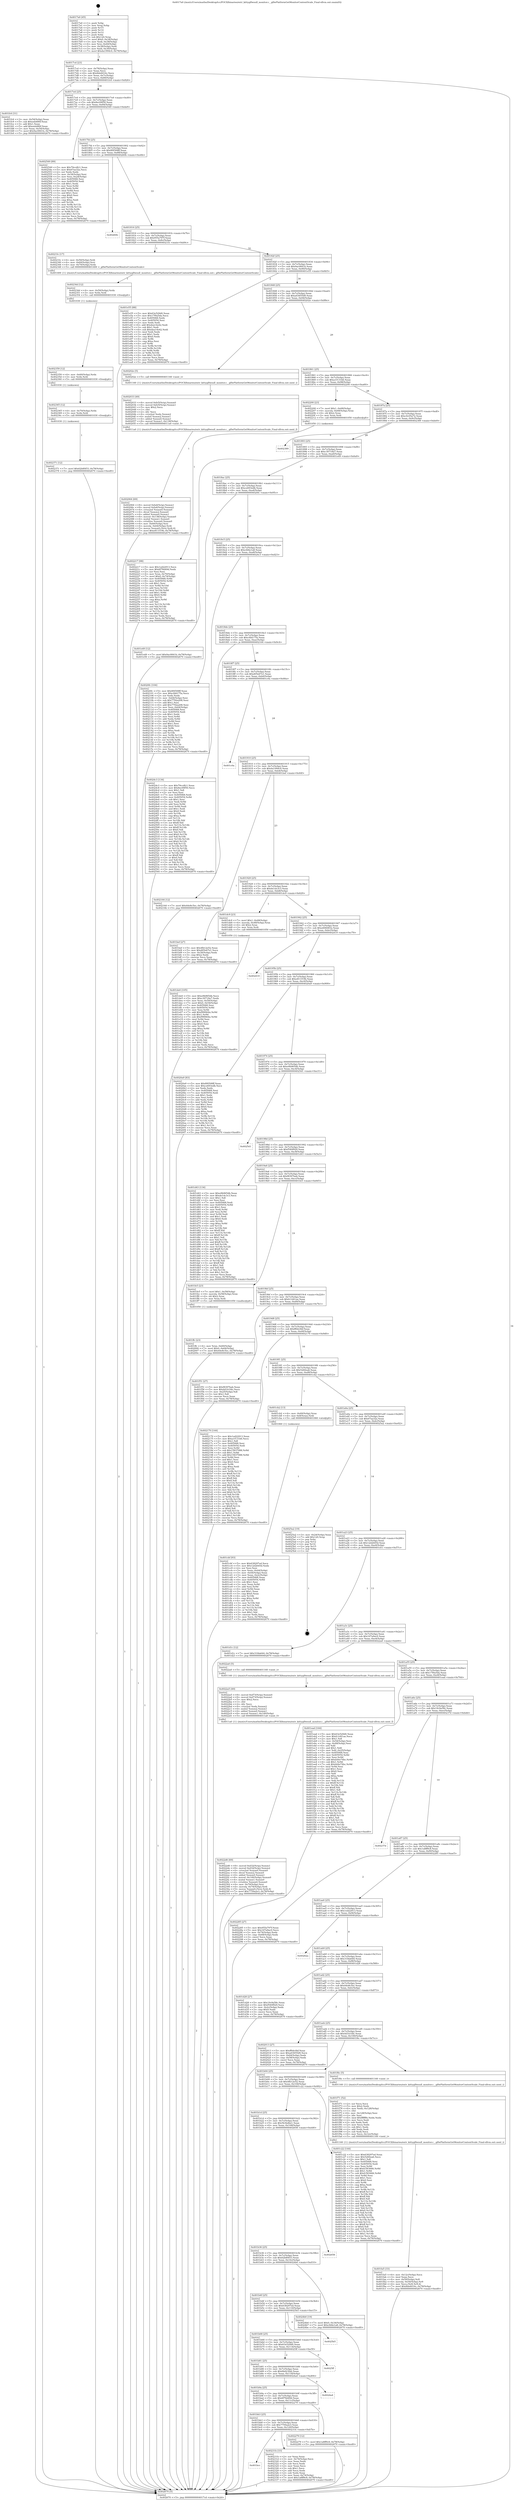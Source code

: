 digraph "0x4017a0" {
  label = "0x4017a0 (/mnt/c/Users/mathe/Desktop/tcc/POCII/binaries/extr_kittyglfwnull_monitor.c__glfwPlatformGetMonitorContentScale_Final-ollvm.out::main(0))"
  labelloc = "t"
  node[shape=record]

  Entry [label="",width=0.3,height=0.3,shape=circle,fillcolor=black,style=filled]
  "0x4017cd" [label="{
     0x4017cd [23]\l
     | [instrs]\l
     &nbsp;&nbsp;0x4017cd \<+3\>: mov -0x78(%rbp),%eax\l
     &nbsp;&nbsp;0x4017d0 \<+2\>: mov %eax,%ecx\l
     &nbsp;&nbsp;0x4017d2 \<+6\>: sub $0x8de6016c,%ecx\l
     &nbsp;&nbsp;0x4017d8 \<+3\>: mov %eax,-0x7c(%rbp)\l
     &nbsp;&nbsp;0x4017db \<+3\>: mov %ecx,-0x80(%rbp)\l
     &nbsp;&nbsp;0x4017de \<+6\>: je 0000000000401fc6 \<main+0x826\>\l
  }"]
  "0x401fc6" [label="{
     0x401fc6 [31]\l
     | [instrs]\l
     &nbsp;&nbsp;0x401fc6 \<+3\>: mov -0x54(%rbp),%eax\l
     &nbsp;&nbsp;0x401fc9 \<+5\>: sub $0xeeb480f,%eax\l
     &nbsp;&nbsp;0x401fce \<+3\>: add $0x1,%eax\l
     &nbsp;&nbsp;0x401fd1 \<+5\>: add $0xeeb480f,%eax\l
     &nbsp;&nbsp;0x401fd6 \<+3\>: mov %eax,-0x54(%rbp)\l
     &nbsp;&nbsp;0x401fd9 \<+7\>: movl $0x9ac0841b,-0x78(%rbp)\l
     &nbsp;&nbsp;0x401fe0 \<+5\>: jmp 0000000000402670 \<main+0xed0\>\l
  }"]
  "0x4017e4" [label="{
     0x4017e4 [25]\l
     | [instrs]\l
     &nbsp;&nbsp;0x4017e4 \<+5\>: jmp 00000000004017e9 \<main+0x49\>\l
     &nbsp;&nbsp;0x4017e9 \<+3\>: mov -0x7c(%rbp),%eax\l
     &nbsp;&nbsp;0x4017ec \<+5\>: sub $0x8ec09f50,%eax\l
     &nbsp;&nbsp;0x4017f1 \<+6\>: mov %eax,-0x84(%rbp)\l
     &nbsp;&nbsp;0x4017f7 \<+6\>: je 0000000000402549 \<main+0xda9\>\l
  }"]
  Exit [label="",width=0.3,height=0.3,shape=circle,fillcolor=black,style=filled,peripheries=2]
  "0x402549" [label="{
     0x402549 [89]\l
     | [instrs]\l
     &nbsp;&nbsp;0x402549 \<+5\>: mov $0x79ccdfc1,%eax\l
     &nbsp;&nbsp;0x40254e \<+5\>: mov $0x67aa32a,%ecx\l
     &nbsp;&nbsp;0x402553 \<+2\>: xor %edx,%edx\l
     &nbsp;&nbsp;0x402555 \<+3\>: mov -0x34(%rbp),%esi\l
     &nbsp;&nbsp;0x402558 \<+3\>: mov %esi,-0x24(%rbp)\l
     &nbsp;&nbsp;0x40255b \<+7\>: mov 0x405068,%esi\l
     &nbsp;&nbsp;0x402562 \<+7\>: mov 0x405054,%edi\l
     &nbsp;&nbsp;0x402569 \<+3\>: sub $0x1,%edx\l
     &nbsp;&nbsp;0x40256c \<+3\>: mov %esi,%r8d\l
     &nbsp;&nbsp;0x40256f \<+3\>: add %edx,%r8d\l
     &nbsp;&nbsp;0x402572 \<+4\>: imul %r8d,%esi\l
     &nbsp;&nbsp;0x402576 \<+3\>: and $0x1,%esi\l
     &nbsp;&nbsp;0x402579 \<+3\>: cmp $0x0,%esi\l
     &nbsp;&nbsp;0x40257c \<+4\>: sete %r9b\l
     &nbsp;&nbsp;0x402580 \<+3\>: cmp $0xa,%edi\l
     &nbsp;&nbsp;0x402583 \<+4\>: setl %r10b\l
     &nbsp;&nbsp;0x402587 \<+3\>: mov %r9b,%r11b\l
     &nbsp;&nbsp;0x40258a \<+3\>: and %r10b,%r11b\l
     &nbsp;&nbsp;0x40258d \<+3\>: xor %r10b,%r9b\l
     &nbsp;&nbsp;0x402590 \<+3\>: or %r9b,%r11b\l
     &nbsp;&nbsp;0x402593 \<+4\>: test $0x1,%r11b\l
     &nbsp;&nbsp;0x402597 \<+3\>: cmovne %ecx,%eax\l
     &nbsp;&nbsp;0x40259a \<+3\>: mov %eax,-0x78(%rbp)\l
     &nbsp;&nbsp;0x40259d \<+5\>: jmp 0000000000402670 \<main+0xed0\>\l
  }"]
  "0x4017fd" [label="{
     0x4017fd [25]\l
     | [instrs]\l
     &nbsp;&nbsp;0x4017fd \<+5\>: jmp 0000000000401802 \<main+0x62\>\l
     &nbsp;&nbsp;0x401802 \<+3\>: mov -0x7c(%rbp),%eax\l
     &nbsp;&nbsp;0x401805 \<+5\>: sub $0x8f4508ff,%eax\l
     &nbsp;&nbsp;0x40180a \<+6\>: mov %eax,-0x88(%rbp)\l
     &nbsp;&nbsp;0x401810 \<+6\>: je 000000000040260b \<main+0xe6b\>\l
  }"]
  "0x402371" [label="{
     0x402371 [12]\l
     | [instrs]\l
     &nbsp;&nbsp;0x402371 \<+7\>: movl $0x62b8f453,-0x78(%rbp)\l
     &nbsp;&nbsp;0x402378 \<+5\>: jmp 0000000000402670 \<main+0xed0\>\l
  }"]
  "0x40260b" [label="{
     0x40260b\l
  }", style=dashed]
  "0x401816" [label="{
     0x401816 [25]\l
     | [instrs]\l
     &nbsp;&nbsp;0x401816 \<+5\>: jmp 000000000040181b \<main+0x7b\>\l
     &nbsp;&nbsp;0x40181b \<+3\>: mov -0x7c(%rbp),%eax\l
     &nbsp;&nbsp;0x40181e \<+5\>: sub $0x955a797f,%eax\l
     &nbsp;&nbsp;0x401823 \<+6\>: mov %eax,-0x8c(%rbp)\l
     &nbsp;&nbsp;0x401829 \<+6\>: je 000000000040233c \<main+0xb9c\>\l
  }"]
  "0x402365" [label="{
     0x402365 [12]\l
     | [instrs]\l
     &nbsp;&nbsp;0x402365 \<+4\>: mov -0x70(%rbp),%rdx\l
     &nbsp;&nbsp;0x402369 \<+3\>: mov %rdx,%rdi\l
     &nbsp;&nbsp;0x40236c \<+5\>: call 0000000000401030 \<free@plt\>\l
     | [calls]\l
     &nbsp;&nbsp;0x401030 \{1\} (unknown)\l
  }"]
  "0x40233c" [label="{
     0x40233c [17]\l
     | [instrs]\l
     &nbsp;&nbsp;0x40233c \<+4\>: mov -0x50(%rbp),%rdi\l
     &nbsp;&nbsp;0x402340 \<+4\>: mov -0x60(%rbp),%rsi\l
     &nbsp;&nbsp;0x402344 \<+4\>: mov -0x70(%rbp),%rdx\l
     &nbsp;&nbsp;0x402348 \<+5\>: call 0000000000401400 \<_glfwPlatformGetMonitorContentScale\>\l
     | [calls]\l
     &nbsp;&nbsp;0x401400 \{1\} (/mnt/c/Users/mathe/Desktop/tcc/POCII/binaries/extr_kittyglfwnull_monitor.c__glfwPlatformGetMonitorContentScale_Final-ollvm.out::_glfwPlatformGetMonitorContentScale)\l
  }"]
  "0x40182f" [label="{
     0x40182f [25]\l
     | [instrs]\l
     &nbsp;&nbsp;0x40182f \<+5\>: jmp 0000000000401834 \<main+0x94\>\l
     &nbsp;&nbsp;0x401834 \<+3\>: mov -0x7c(%rbp),%eax\l
     &nbsp;&nbsp;0x401837 \<+5\>: sub $0x9ac0841b,%eax\l
     &nbsp;&nbsp;0x40183c \<+6\>: mov %eax,-0x90(%rbp)\l
     &nbsp;&nbsp;0x401842 \<+6\>: je 0000000000401e55 \<main+0x6b5\>\l
  }"]
  "0x402359" [label="{
     0x402359 [12]\l
     | [instrs]\l
     &nbsp;&nbsp;0x402359 \<+4\>: mov -0x60(%rbp),%rdx\l
     &nbsp;&nbsp;0x40235d \<+3\>: mov %rdx,%rdi\l
     &nbsp;&nbsp;0x402360 \<+5\>: call 0000000000401030 \<free@plt\>\l
     | [calls]\l
     &nbsp;&nbsp;0x401030 \{1\} (unknown)\l
  }"]
  "0x401e55" [label="{
     0x401e55 [88]\l
     | [instrs]\l
     &nbsp;&nbsp;0x401e55 \<+5\>: mov $0x63e529d0,%eax\l
     &nbsp;&nbsp;0x401e5a \<+5\>: mov $0x17f0a5da,%ecx\l
     &nbsp;&nbsp;0x401e5f \<+7\>: mov 0x405068,%edx\l
     &nbsp;&nbsp;0x401e66 \<+7\>: mov 0x405054,%esi\l
     &nbsp;&nbsp;0x401e6d \<+2\>: mov %edx,%edi\l
     &nbsp;&nbsp;0x401e6f \<+6\>: add $0xdea14e42,%edi\l
     &nbsp;&nbsp;0x401e75 \<+3\>: sub $0x1,%edi\l
     &nbsp;&nbsp;0x401e78 \<+6\>: sub $0xdea14e42,%edi\l
     &nbsp;&nbsp;0x401e7e \<+3\>: imul %edi,%edx\l
     &nbsp;&nbsp;0x401e81 \<+3\>: and $0x1,%edx\l
     &nbsp;&nbsp;0x401e84 \<+3\>: cmp $0x0,%edx\l
     &nbsp;&nbsp;0x401e87 \<+4\>: sete %r8b\l
     &nbsp;&nbsp;0x401e8b \<+3\>: cmp $0xa,%esi\l
     &nbsp;&nbsp;0x401e8e \<+4\>: setl %r9b\l
     &nbsp;&nbsp;0x401e92 \<+3\>: mov %r8b,%r10b\l
     &nbsp;&nbsp;0x401e95 \<+3\>: and %r9b,%r10b\l
     &nbsp;&nbsp;0x401e98 \<+3\>: xor %r9b,%r8b\l
     &nbsp;&nbsp;0x401e9b \<+3\>: or %r8b,%r10b\l
     &nbsp;&nbsp;0x401e9e \<+4\>: test $0x1,%r10b\l
     &nbsp;&nbsp;0x401ea2 \<+3\>: cmovne %ecx,%eax\l
     &nbsp;&nbsp;0x401ea5 \<+3\>: mov %eax,-0x78(%rbp)\l
     &nbsp;&nbsp;0x401ea8 \<+5\>: jmp 0000000000402670 \<main+0xed0\>\l
  }"]
  "0x401848" [label="{
     0x401848 [25]\l
     | [instrs]\l
     &nbsp;&nbsp;0x401848 \<+5\>: jmp 000000000040184d \<main+0xad\>\l
     &nbsp;&nbsp;0x40184d \<+3\>: mov -0x7c(%rbp),%eax\l
     &nbsp;&nbsp;0x401850 \<+5\>: sub $0xa03655d9,%eax\l
     &nbsp;&nbsp;0x401855 \<+6\>: mov %eax,-0x94(%rbp)\l
     &nbsp;&nbsp;0x40185b \<+6\>: je 000000000040202e \<main+0x88e\>\l
  }"]
  "0x40234d" [label="{
     0x40234d [12]\l
     | [instrs]\l
     &nbsp;&nbsp;0x40234d \<+4\>: mov -0x50(%rbp),%rdx\l
     &nbsp;&nbsp;0x402351 \<+3\>: mov %rdx,%rdi\l
     &nbsp;&nbsp;0x402354 \<+5\>: call 0000000000401030 \<free@plt\>\l
     | [calls]\l
     &nbsp;&nbsp;0x401030 \{1\} (unknown)\l
  }"]
  "0x40202e" [label="{
     0x40202e [5]\l
     | [instrs]\l
     &nbsp;&nbsp;0x40202e \<+5\>: call 0000000000401160 \<next_i\>\l
     | [calls]\l
     &nbsp;&nbsp;0x401160 \{1\} (/mnt/c/Users/mathe/Desktop/tcc/POCII/binaries/extr_kittyglfwnull_monitor.c__glfwPlatformGetMonitorContentScale_Final-ollvm.out::next_i)\l
  }"]
  "0x401861" [label="{
     0x401861 [25]\l
     | [instrs]\l
     &nbsp;&nbsp;0x401861 \<+5\>: jmp 0000000000401866 \<main+0xc6\>\l
     &nbsp;&nbsp;0x401866 \<+3\>: mov -0x7c(%rbp),%eax\l
     &nbsp;&nbsp;0x401869 \<+5\>: sub $0xa1f131b6,%eax\l
     &nbsp;&nbsp;0x40186e \<+6\>: mov %eax,-0x98(%rbp)\l
     &nbsp;&nbsp;0x401874 \<+6\>: je 0000000000402200 \<main+0xa60\>\l
  }"]
  "0x401bcc" [label="{
     0x401bcc\l
  }", style=dashed]
  "0x402200" [label="{
     0x402200 [23]\l
     | [instrs]\l
     &nbsp;&nbsp;0x402200 \<+7\>: movl $0x1,-0x68(%rbp)\l
     &nbsp;&nbsp;0x402207 \<+4\>: movslq -0x68(%rbp),%rax\l
     &nbsp;&nbsp;0x40220b \<+4\>: shl $0x2,%rax\l
     &nbsp;&nbsp;0x40220f \<+3\>: mov %rax,%rdi\l
     &nbsp;&nbsp;0x402212 \<+5\>: call 0000000000401050 \<malloc@plt\>\l
     | [calls]\l
     &nbsp;&nbsp;0x401050 \{1\} (unknown)\l
  }"]
  "0x40187a" [label="{
     0x40187a [25]\l
     | [instrs]\l
     &nbsp;&nbsp;0x40187a \<+5\>: jmp 000000000040187f \<main+0xdf\>\l
     &nbsp;&nbsp;0x40187f \<+3\>: mov -0x7c(%rbp),%eax\l
     &nbsp;&nbsp;0x401882 \<+5\>: sub $0xc0c05a72,%eax\l
     &nbsp;&nbsp;0x401887 \<+6\>: mov %eax,-0x9c(%rbp)\l
     &nbsp;&nbsp;0x40188d \<+6\>: je 0000000000402389 \<main+0xbe9\>\l
  }"]
  "0x40231b" [label="{
     0x40231b [33]\l
     | [instrs]\l
     &nbsp;&nbsp;0x40231b \<+2\>: xor %eax,%eax\l
     &nbsp;&nbsp;0x40231d \<+3\>: mov -0x74(%rbp),%ecx\l
     &nbsp;&nbsp;0x402320 \<+2\>: mov %eax,%edx\l
     &nbsp;&nbsp;0x402322 \<+2\>: sub %ecx,%edx\l
     &nbsp;&nbsp;0x402324 \<+2\>: mov %eax,%ecx\l
     &nbsp;&nbsp;0x402326 \<+3\>: sub $0x1,%ecx\l
     &nbsp;&nbsp;0x402329 \<+2\>: add %ecx,%edx\l
     &nbsp;&nbsp;0x40232b \<+2\>: sub %edx,%eax\l
     &nbsp;&nbsp;0x40232d \<+3\>: mov %eax,-0x74(%rbp)\l
     &nbsp;&nbsp;0x402330 \<+7\>: movl $0x1a8ff9c8,-0x78(%rbp)\l
     &nbsp;&nbsp;0x402337 \<+5\>: jmp 0000000000402670 \<main+0xed0\>\l
  }"]
  "0x402389" [label="{
     0x402389\l
  }", style=dashed]
  "0x401893" [label="{
     0x401893 [25]\l
     | [instrs]\l
     &nbsp;&nbsp;0x401893 \<+5\>: jmp 0000000000401898 \<main+0xf8\>\l
     &nbsp;&nbsp;0x401898 \<+3\>: mov -0x7c(%rbp),%eax\l
     &nbsp;&nbsp;0x40189b \<+5\>: sub $0xc30718a7,%eax\l
     &nbsp;&nbsp;0x4018a0 \<+6\>: mov %eax,-0xa0(%rbp)\l
     &nbsp;&nbsp;0x4018a6 \<+6\>: je 0000000000401e49 \<main+0x6a9\>\l
  }"]
  "0x4022d6" [label="{
     0x4022d6 [69]\l
     | [instrs]\l
     &nbsp;&nbsp;0x4022d6 \<+8\>: movsd 0xd32(%rip),%xmm1\l
     &nbsp;&nbsp;0x4022de \<+8\>: movsd 0xd32(%rip),%xmm2\l
     &nbsp;&nbsp;0x4022e6 \<+4\>: cvtss2sd %xmm0,%xmm0\l
     &nbsp;&nbsp;0x4022ea \<+4\>: divsd %xmm2,%xmm0\l
     &nbsp;&nbsp;0x4022ee \<+4\>: addsd %xmm0,%xmm1\l
     &nbsp;&nbsp;0x4022f2 \<+8\>: movsd -0x140(%rbp),%xmm0\l
     &nbsp;&nbsp;0x4022fa \<+4\>: mulsd %xmm1,%xmm0\l
     &nbsp;&nbsp;0x4022fe \<+4\>: cvtsd2ss %xmm0,%xmm0\l
     &nbsp;&nbsp;0x402302 \<+4\>: mov -0x70(%rbp),%rsi\l
     &nbsp;&nbsp;0x402306 \<+4\>: movslq -0x74(%rbp),%rdi\l
     &nbsp;&nbsp;0x40230a \<+5\>: movss %xmm0,(%rsi,%rdi,4)\l
     &nbsp;&nbsp;0x40230f \<+7\>: movl $0x7759a2e3,-0x78(%rbp)\l
     &nbsp;&nbsp;0x402316 \<+5\>: jmp 0000000000402670 \<main+0xed0\>\l
  }"]
  "0x401e49" [label="{
     0x401e49 [12]\l
     | [instrs]\l
     &nbsp;&nbsp;0x401e49 \<+7\>: movl $0x9ac0841b,-0x78(%rbp)\l
     &nbsp;&nbsp;0x401e50 \<+5\>: jmp 0000000000402670 \<main+0xed0\>\l
  }"]
  "0x4018ac" [label="{
     0x4018ac [25]\l
     | [instrs]\l
     &nbsp;&nbsp;0x4018ac \<+5\>: jmp 00000000004018b1 \<main+0x111\>\l
     &nbsp;&nbsp;0x4018b1 \<+3\>: mov -0x7c(%rbp),%eax\l
     &nbsp;&nbsp;0x4018b4 \<+5\>: sub $0xce693edb,%eax\l
     &nbsp;&nbsp;0x4018b9 \<+6\>: mov %eax,-0xa4(%rbp)\l
     &nbsp;&nbsp;0x4018bf \<+6\>: je 00000000004020fc \<main+0x95c\>\l
  }"]
  "0x4022a5" [label="{
     0x4022a5 [49]\l
     | [instrs]\l
     &nbsp;&nbsp;0x4022a5 \<+8\>: movsd 0xd73(%rip),%xmm0\l
     &nbsp;&nbsp;0x4022ad \<+8\>: movsd 0xd73(%rip),%xmm1\l
     &nbsp;&nbsp;0x4022b5 \<+5\>: mov $0x2,%ecx\l
     &nbsp;&nbsp;0x4022ba \<+1\>: cltd\l
     &nbsp;&nbsp;0x4022bb \<+2\>: idiv %ecx\l
     &nbsp;&nbsp;0x4022bd \<+4\>: cvtsi2sd %edx,%xmm2\l
     &nbsp;&nbsp;0x4022c1 \<+4\>: mulsd %xmm2,%xmm1\l
     &nbsp;&nbsp;0x4022c5 \<+4\>: addsd %xmm0,%xmm1\l
     &nbsp;&nbsp;0x4022c9 \<+8\>: movsd %xmm1,-0x140(%rbp)\l
     &nbsp;&nbsp;0x4022d1 \<+5\>: call 00000000004011a0 \<next_f\>\l
     | [calls]\l
     &nbsp;&nbsp;0x4011a0 \{1\} (/mnt/c/Users/mathe/Desktop/tcc/POCII/binaries/extr_kittyglfwnull_monitor.c__glfwPlatformGetMonitorContentScale_Final-ollvm.out::next_f)\l
  }"]
  "0x4020fc" [label="{
     0x4020fc [104]\l
     | [instrs]\l
     &nbsp;&nbsp;0x4020fc \<+5\>: mov $0x8f4508ff,%eax\l
     &nbsp;&nbsp;0x402101 \<+5\>: mov $0xcfdd175a,%ecx\l
     &nbsp;&nbsp;0x402106 \<+2\>: xor %edx,%edx\l
     &nbsp;&nbsp;0x402108 \<+3\>: mov -0x64(%rbp),%esi\l
     &nbsp;&nbsp;0x40210b \<+6\>: sub $0x7792a208,%esi\l
     &nbsp;&nbsp;0x402111 \<+3\>: add $0x1,%esi\l
     &nbsp;&nbsp;0x402114 \<+6\>: add $0x7792a208,%esi\l
     &nbsp;&nbsp;0x40211a \<+3\>: mov %esi,-0x64(%rbp)\l
     &nbsp;&nbsp;0x40211d \<+7\>: mov 0x405068,%esi\l
     &nbsp;&nbsp;0x402124 \<+7\>: mov 0x405054,%edi\l
     &nbsp;&nbsp;0x40212b \<+3\>: sub $0x1,%edx\l
     &nbsp;&nbsp;0x40212e \<+3\>: mov %esi,%r8d\l
     &nbsp;&nbsp;0x402131 \<+3\>: add %edx,%r8d\l
     &nbsp;&nbsp;0x402134 \<+4\>: imul %r8d,%esi\l
     &nbsp;&nbsp;0x402138 \<+3\>: and $0x1,%esi\l
     &nbsp;&nbsp;0x40213b \<+3\>: cmp $0x0,%esi\l
     &nbsp;&nbsp;0x40213e \<+4\>: sete %r9b\l
     &nbsp;&nbsp;0x402142 \<+3\>: cmp $0xa,%edi\l
     &nbsp;&nbsp;0x402145 \<+4\>: setl %r10b\l
     &nbsp;&nbsp;0x402149 \<+3\>: mov %r9b,%r11b\l
     &nbsp;&nbsp;0x40214c \<+3\>: and %r10b,%r11b\l
     &nbsp;&nbsp;0x40214f \<+3\>: xor %r10b,%r9b\l
     &nbsp;&nbsp;0x402152 \<+3\>: or %r9b,%r11b\l
     &nbsp;&nbsp;0x402155 \<+4\>: test $0x1,%r11b\l
     &nbsp;&nbsp;0x402159 \<+3\>: cmovne %ecx,%eax\l
     &nbsp;&nbsp;0x40215c \<+3\>: mov %eax,-0x78(%rbp)\l
     &nbsp;&nbsp;0x40215f \<+5\>: jmp 0000000000402670 \<main+0xed0\>\l
  }"]
  "0x4018c5" [label="{
     0x4018c5 [25]\l
     | [instrs]\l
     &nbsp;&nbsp;0x4018c5 \<+5\>: jmp 00000000004018ca \<main+0x12a\>\l
     &nbsp;&nbsp;0x4018ca \<+3\>: mov -0x7c(%rbp),%eax\l
     &nbsp;&nbsp;0x4018cd \<+5\>: sub $0xcfd4e1a8,%eax\l
     &nbsp;&nbsp;0x4018d2 \<+6\>: mov %eax,-0xa8(%rbp)\l
     &nbsp;&nbsp;0x4018d8 \<+6\>: je 00000000004024c3 \<main+0xd23\>\l
  }"]
  "0x401bb3" [label="{
     0x401bb3 [25]\l
     | [instrs]\l
     &nbsp;&nbsp;0x401bb3 \<+5\>: jmp 0000000000401bb8 \<main+0x418\>\l
     &nbsp;&nbsp;0x401bb8 \<+3\>: mov -0x7c(%rbp),%eax\l
     &nbsp;&nbsp;0x401bbb \<+5\>: sub $0x7759a2e3,%eax\l
     &nbsp;&nbsp;0x401bc0 \<+6\>: mov %eax,-0x120(%rbp)\l
     &nbsp;&nbsp;0x401bc6 \<+6\>: je 000000000040231b \<main+0xb7b\>\l
  }"]
  "0x4024c3" [label="{
     0x4024c3 [134]\l
     | [instrs]\l
     &nbsp;&nbsp;0x4024c3 \<+5\>: mov $0x79ccdfc1,%eax\l
     &nbsp;&nbsp;0x4024c8 \<+5\>: mov $0x8ec09f50,%ecx\l
     &nbsp;&nbsp;0x4024cd \<+2\>: mov $0x1,%dl\l
     &nbsp;&nbsp;0x4024cf \<+2\>: xor %esi,%esi\l
     &nbsp;&nbsp;0x4024d1 \<+7\>: mov 0x405068,%edi\l
     &nbsp;&nbsp;0x4024d8 \<+8\>: mov 0x405054,%r8d\l
     &nbsp;&nbsp;0x4024e0 \<+3\>: sub $0x1,%esi\l
     &nbsp;&nbsp;0x4024e3 \<+3\>: mov %edi,%r9d\l
     &nbsp;&nbsp;0x4024e6 \<+3\>: add %esi,%r9d\l
     &nbsp;&nbsp;0x4024e9 \<+4\>: imul %r9d,%edi\l
     &nbsp;&nbsp;0x4024ed \<+3\>: and $0x1,%edi\l
     &nbsp;&nbsp;0x4024f0 \<+3\>: cmp $0x0,%edi\l
     &nbsp;&nbsp;0x4024f3 \<+4\>: sete %r10b\l
     &nbsp;&nbsp;0x4024f7 \<+4\>: cmp $0xa,%r8d\l
     &nbsp;&nbsp;0x4024fb \<+4\>: setl %r11b\l
     &nbsp;&nbsp;0x4024ff \<+3\>: mov %r10b,%bl\l
     &nbsp;&nbsp;0x402502 \<+3\>: xor $0xff,%bl\l
     &nbsp;&nbsp;0x402505 \<+3\>: mov %r11b,%r14b\l
     &nbsp;&nbsp;0x402508 \<+4\>: xor $0xff,%r14b\l
     &nbsp;&nbsp;0x40250c \<+3\>: xor $0x0,%dl\l
     &nbsp;&nbsp;0x40250f \<+3\>: mov %bl,%r15b\l
     &nbsp;&nbsp;0x402512 \<+4\>: and $0x0,%r15b\l
     &nbsp;&nbsp;0x402516 \<+3\>: and %dl,%r10b\l
     &nbsp;&nbsp;0x402519 \<+3\>: mov %r14b,%r12b\l
     &nbsp;&nbsp;0x40251c \<+4\>: and $0x0,%r12b\l
     &nbsp;&nbsp;0x402520 \<+3\>: and %dl,%r11b\l
     &nbsp;&nbsp;0x402523 \<+3\>: or %r10b,%r15b\l
     &nbsp;&nbsp;0x402526 \<+3\>: or %r11b,%r12b\l
     &nbsp;&nbsp;0x402529 \<+3\>: xor %r12b,%r15b\l
     &nbsp;&nbsp;0x40252c \<+3\>: or %r14b,%bl\l
     &nbsp;&nbsp;0x40252f \<+3\>: xor $0xff,%bl\l
     &nbsp;&nbsp;0x402532 \<+3\>: or $0x0,%dl\l
     &nbsp;&nbsp;0x402535 \<+2\>: and %dl,%bl\l
     &nbsp;&nbsp;0x402537 \<+3\>: or %bl,%r15b\l
     &nbsp;&nbsp;0x40253a \<+4\>: test $0x1,%r15b\l
     &nbsp;&nbsp;0x40253e \<+3\>: cmovne %ecx,%eax\l
     &nbsp;&nbsp;0x402541 \<+3\>: mov %eax,-0x78(%rbp)\l
     &nbsp;&nbsp;0x402544 \<+5\>: jmp 0000000000402670 \<main+0xed0\>\l
  }"]
  "0x4018de" [label="{
     0x4018de [25]\l
     | [instrs]\l
     &nbsp;&nbsp;0x4018de \<+5\>: jmp 00000000004018e3 \<main+0x143\>\l
     &nbsp;&nbsp;0x4018e3 \<+3\>: mov -0x7c(%rbp),%eax\l
     &nbsp;&nbsp;0x4018e6 \<+5\>: sub $0xcfdd175a,%eax\l
     &nbsp;&nbsp;0x4018eb \<+6\>: mov %eax,-0xac(%rbp)\l
     &nbsp;&nbsp;0x4018f1 \<+6\>: je 0000000000402164 \<main+0x9c4\>\l
  }"]
  "0x402279" [label="{
     0x402279 [12]\l
     | [instrs]\l
     &nbsp;&nbsp;0x402279 \<+7\>: movl $0x1a8ff9c8,-0x78(%rbp)\l
     &nbsp;&nbsp;0x402280 \<+5\>: jmp 0000000000402670 \<main+0xed0\>\l
  }"]
  "0x402164" [label="{
     0x402164 [12]\l
     | [instrs]\l
     &nbsp;&nbsp;0x402164 \<+7\>: movl $0x44e8c5ec,-0x78(%rbp)\l
     &nbsp;&nbsp;0x40216b \<+5\>: jmp 0000000000402670 \<main+0xed0\>\l
  }"]
  "0x4018f7" [label="{
     0x4018f7 [25]\l
     | [instrs]\l
     &nbsp;&nbsp;0x4018f7 \<+5\>: jmp 00000000004018fc \<main+0x15c\>\l
     &nbsp;&nbsp;0x4018fc \<+3\>: mov -0x7c(%rbp),%eax\l
     &nbsp;&nbsp;0x4018ff \<+5\>: sub $0xd05e67e1,%eax\l
     &nbsp;&nbsp;0x401904 \<+6\>: mov %eax,-0xb0(%rbp)\l
     &nbsp;&nbsp;0x40190a \<+6\>: je 0000000000401c0a \<main+0x46a\>\l
  }"]
  "0x401b9a" [label="{
     0x401b9a [25]\l
     | [instrs]\l
     &nbsp;&nbsp;0x401b9a \<+5\>: jmp 0000000000401b9f \<main+0x3ff\>\l
     &nbsp;&nbsp;0x401b9f \<+3\>: mov -0x7c(%rbp),%eax\l
     &nbsp;&nbsp;0x401ba2 \<+5\>: sub $0x6f78d49d,%eax\l
     &nbsp;&nbsp;0x401ba7 \<+6\>: mov %eax,-0x11c(%rbp)\l
     &nbsp;&nbsp;0x401bad \<+6\>: je 0000000000402279 \<main+0xad9\>\l
  }"]
  "0x401c0a" [label="{
     0x401c0a\l
  }", style=dashed]
  "0x401910" [label="{
     0x401910 [25]\l
     | [instrs]\l
     &nbsp;&nbsp;0x401910 \<+5\>: jmp 0000000000401915 \<main+0x175\>\l
     &nbsp;&nbsp;0x401915 \<+3\>: mov -0x7c(%rbp),%eax\l
     &nbsp;&nbsp;0x401918 \<+5\>: sub $0xda1994c0,%eax\l
     &nbsp;&nbsp;0x40191d \<+6\>: mov %eax,-0xb4(%rbp)\l
     &nbsp;&nbsp;0x401923 \<+6\>: je 0000000000401bef \<main+0x44f\>\l
  }"]
  "0x4024a4" [label="{
     0x4024a4\l
  }", style=dashed]
  "0x401bef" [label="{
     0x401bef [27]\l
     | [instrs]\l
     &nbsp;&nbsp;0x401bef \<+5\>: mov $0x4fb12e52,%eax\l
     &nbsp;&nbsp;0x401bf4 \<+5\>: mov $0xd05e67e1,%ecx\l
     &nbsp;&nbsp;0x401bf9 \<+3\>: mov -0x30(%rbp),%edx\l
     &nbsp;&nbsp;0x401bfc \<+3\>: cmp $0x2,%edx\l
     &nbsp;&nbsp;0x401bff \<+3\>: cmovne %ecx,%eax\l
     &nbsp;&nbsp;0x401c02 \<+3\>: mov %eax,-0x78(%rbp)\l
     &nbsp;&nbsp;0x401c05 \<+5\>: jmp 0000000000402670 \<main+0xed0\>\l
  }"]
  "0x401929" [label="{
     0x401929 [25]\l
     | [instrs]\l
     &nbsp;&nbsp;0x401929 \<+5\>: jmp 000000000040192e \<main+0x18e\>\l
     &nbsp;&nbsp;0x40192e \<+3\>: mov -0x7c(%rbp),%eax\l
     &nbsp;&nbsp;0x401931 \<+5\>: sub $0xde1dc3c3,%eax\l
     &nbsp;&nbsp;0x401936 \<+6\>: mov %eax,-0xb8(%rbp)\l
     &nbsp;&nbsp;0x40193c \<+6\>: je 0000000000401dc9 \<main+0x629\>\l
  }"]
  "0x402670" [label="{
     0x402670 [5]\l
     | [instrs]\l
     &nbsp;&nbsp;0x402670 \<+5\>: jmp 00000000004017cd \<main+0x2d\>\l
  }"]
  "0x4017a0" [label="{
     0x4017a0 [45]\l
     | [instrs]\l
     &nbsp;&nbsp;0x4017a0 \<+1\>: push %rbp\l
     &nbsp;&nbsp;0x4017a1 \<+3\>: mov %rsp,%rbp\l
     &nbsp;&nbsp;0x4017a4 \<+2\>: push %r15\l
     &nbsp;&nbsp;0x4017a6 \<+2\>: push %r14\l
     &nbsp;&nbsp;0x4017a8 \<+2\>: push %r12\l
     &nbsp;&nbsp;0x4017aa \<+1\>: push %rbx\l
     &nbsp;&nbsp;0x4017ab \<+7\>: sub $0x120,%rsp\l
     &nbsp;&nbsp;0x4017b2 \<+7\>: movl $0x0,-0x34(%rbp)\l
     &nbsp;&nbsp;0x4017b9 \<+3\>: mov %edi,-0x38(%rbp)\l
     &nbsp;&nbsp;0x4017bc \<+4\>: mov %rsi,-0x40(%rbp)\l
     &nbsp;&nbsp;0x4017c0 \<+3\>: mov -0x38(%rbp),%edi\l
     &nbsp;&nbsp;0x4017c3 \<+3\>: mov %edi,-0x30(%rbp)\l
     &nbsp;&nbsp;0x4017c6 \<+7\>: movl $0xda1994c0,-0x78(%rbp)\l
  }"]
  "0x401b81" [label="{
     0x401b81 [25]\l
     | [instrs]\l
     &nbsp;&nbsp;0x401b81 \<+5\>: jmp 0000000000401b86 \<main+0x3e6\>\l
     &nbsp;&nbsp;0x401b86 \<+3\>: mov -0x7c(%rbp),%eax\l
     &nbsp;&nbsp;0x401b89 \<+5\>: sub $0x6bd23fab,%eax\l
     &nbsp;&nbsp;0x401b8e \<+6\>: mov %eax,-0x118(%rbp)\l
     &nbsp;&nbsp;0x401b94 \<+6\>: je 00000000004024a4 \<main+0xd04\>\l
  }"]
  "0x401dc9" [label="{
     0x401dc9 [23]\l
     | [instrs]\l
     &nbsp;&nbsp;0x401dc9 \<+7\>: movl $0x1,-0x48(%rbp)\l
     &nbsp;&nbsp;0x401dd0 \<+4\>: movslq -0x48(%rbp),%rax\l
     &nbsp;&nbsp;0x401dd4 \<+4\>: shl $0x2,%rax\l
     &nbsp;&nbsp;0x401dd8 \<+3\>: mov %rax,%rdi\l
     &nbsp;&nbsp;0x401ddb \<+5\>: call 0000000000401050 \<malloc@plt\>\l
     | [calls]\l
     &nbsp;&nbsp;0x401050 \{1\} (unknown)\l
  }"]
  "0x401942" [label="{
     0x401942 [25]\l
     | [instrs]\l
     &nbsp;&nbsp;0x401942 \<+5\>: jmp 0000000000401947 \<main+0x1a7\>\l
     &nbsp;&nbsp;0x401947 \<+3\>: mov -0x7c(%rbp),%eax\l
     &nbsp;&nbsp;0x40194a \<+5\>: sub $0xe606083e,%eax\l
     &nbsp;&nbsp;0x40194f \<+6\>: mov %eax,-0xbc(%rbp)\l
     &nbsp;&nbsp;0x401955 \<+6\>: je 0000000000402419 \<main+0xc79\>\l
  }"]
  "0x4025ff" [label="{
     0x4025ff\l
  }", style=dashed]
  "0x402419" [label="{
     0x402419\l
  }", style=dashed]
  "0x40195b" [label="{
     0x40195b [25]\l
     | [instrs]\l
     &nbsp;&nbsp;0x40195b \<+5\>: jmp 0000000000401960 \<main+0x1c0\>\l
     &nbsp;&nbsp;0x401960 \<+3\>: mov -0x7c(%rbp),%eax\l
     &nbsp;&nbsp;0x401963 \<+5\>: sub $0xe811f19b,%eax\l
     &nbsp;&nbsp;0x401968 \<+6\>: mov %eax,-0xc0(%rbp)\l
     &nbsp;&nbsp;0x40196e \<+6\>: je 00000000004020a9 \<main+0x909\>\l
  }"]
  "0x401b68" [label="{
     0x401b68 [25]\l
     | [instrs]\l
     &nbsp;&nbsp;0x401b68 \<+5\>: jmp 0000000000401b6d \<main+0x3cd\>\l
     &nbsp;&nbsp;0x401b6d \<+3\>: mov -0x7c(%rbp),%eax\l
     &nbsp;&nbsp;0x401b70 \<+5\>: sub $0x63e529d0,%eax\l
     &nbsp;&nbsp;0x401b75 \<+6\>: mov %eax,-0x114(%rbp)\l
     &nbsp;&nbsp;0x401b7b \<+6\>: je 00000000004025ff \<main+0xe5f\>\l
  }"]
  "0x4020a9" [label="{
     0x4020a9 [83]\l
     | [instrs]\l
     &nbsp;&nbsp;0x4020a9 \<+5\>: mov $0x8f4508ff,%eax\l
     &nbsp;&nbsp;0x4020ae \<+5\>: mov $0xce693edb,%ecx\l
     &nbsp;&nbsp;0x4020b3 \<+2\>: xor %edx,%edx\l
     &nbsp;&nbsp;0x4020b5 \<+7\>: mov 0x405068,%esi\l
     &nbsp;&nbsp;0x4020bc \<+7\>: mov 0x405054,%edi\l
     &nbsp;&nbsp;0x4020c3 \<+3\>: sub $0x1,%edx\l
     &nbsp;&nbsp;0x4020c6 \<+3\>: mov %esi,%r8d\l
     &nbsp;&nbsp;0x4020c9 \<+3\>: add %edx,%r8d\l
     &nbsp;&nbsp;0x4020cc \<+4\>: imul %r8d,%esi\l
     &nbsp;&nbsp;0x4020d0 \<+3\>: and $0x1,%esi\l
     &nbsp;&nbsp;0x4020d3 \<+3\>: cmp $0x0,%esi\l
     &nbsp;&nbsp;0x4020d6 \<+4\>: sete %r9b\l
     &nbsp;&nbsp;0x4020da \<+3\>: cmp $0xa,%edi\l
     &nbsp;&nbsp;0x4020dd \<+4\>: setl %r10b\l
     &nbsp;&nbsp;0x4020e1 \<+3\>: mov %r9b,%r11b\l
     &nbsp;&nbsp;0x4020e4 \<+3\>: and %r10b,%r11b\l
     &nbsp;&nbsp;0x4020e7 \<+3\>: xor %r10b,%r9b\l
     &nbsp;&nbsp;0x4020ea \<+3\>: or %r9b,%r11b\l
     &nbsp;&nbsp;0x4020ed \<+4\>: test $0x1,%r11b\l
     &nbsp;&nbsp;0x4020f1 \<+3\>: cmovne %ecx,%eax\l
     &nbsp;&nbsp;0x4020f4 \<+3\>: mov %eax,-0x78(%rbp)\l
     &nbsp;&nbsp;0x4020f7 \<+5\>: jmp 0000000000402670 \<main+0xed0\>\l
  }"]
  "0x401974" [label="{
     0x401974 [25]\l
     | [instrs]\l
     &nbsp;&nbsp;0x401974 \<+5\>: jmp 0000000000401979 \<main+0x1d9\>\l
     &nbsp;&nbsp;0x401979 \<+3\>: mov -0x7c(%rbp),%eax\l
     &nbsp;&nbsp;0x40197c \<+5\>: sub $0xe9b965db,%eax\l
     &nbsp;&nbsp;0x401981 \<+6\>: mov %eax,-0xc4(%rbp)\l
     &nbsp;&nbsp;0x401987 \<+6\>: je 00000000004025d1 \<main+0xe31\>\l
  }"]
  "0x4025b5" [label="{
     0x4025b5\l
  }", style=dashed]
  "0x4025d1" [label="{
     0x4025d1\l
  }", style=dashed]
  "0x40198d" [label="{
     0x40198d [25]\l
     | [instrs]\l
     &nbsp;&nbsp;0x40198d \<+5\>: jmp 0000000000401992 \<main+0x1f2\>\l
     &nbsp;&nbsp;0x401992 \<+3\>: mov -0x7c(%rbp),%eax\l
     &nbsp;&nbsp;0x401995 \<+5\>: sub $0xf540f929,%eax\l
     &nbsp;&nbsp;0x40199a \<+6\>: mov %eax,-0xc8(%rbp)\l
     &nbsp;&nbsp;0x4019a0 \<+6\>: je 0000000000401d43 \<main+0x5a3\>\l
  }"]
  "0x401b4f" [label="{
     0x401b4f [25]\l
     | [instrs]\l
     &nbsp;&nbsp;0x401b4f \<+5\>: jmp 0000000000401b54 \<main+0x3b4\>\l
     &nbsp;&nbsp;0x401b54 \<+3\>: mov -0x7c(%rbp),%eax\l
     &nbsp;&nbsp;0x401b57 \<+5\>: sub $0x638297ed,%eax\l
     &nbsp;&nbsp;0x401b5c \<+6\>: mov %eax,-0x110(%rbp)\l
     &nbsp;&nbsp;0x401b62 \<+6\>: je 00000000004025b5 \<main+0xe15\>\l
  }"]
  "0x401d43" [label="{
     0x401d43 [134]\l
     | [instrs]\l
     &nbsp;&nbsp;0x401d43 \<+5\>: mov $0xe9b965db,%eax\l
     &nbsp;&nbsp;0x401d48 \<+5\>: mov $0xde1dc3c3,%ecx\l
     &nbsp;&nbsp;0x401d4d \<+2\>: mov $0x1,%dl\l
     &nbsp;&nbsp;0x401d4f \<+2\>: xor %esi,%esi\l
     &nbsp;&nbsp;0x401d51 \<+7\>: mov 0x405068,%edi\l
     &nbsp;&nbsp;0x401d58 \<+8\>: mov 0x405054,%r8d\l
     &nbsp;&nbsp;0x401d60 \<+3\>: sub $0x1,%esi\l
     &nbsp;&nbsp;0x401d63 \<+3\>: mov %edi,%r9d\l
     &nbsp;&nbsp;0x401d66 \<+3\>: add %esi,%r9d\l
     &nbsp;&nbsp;0x401d69 \<+4\>: imul %r9d,%edi\l
     &nbsp;&nbsp;0x401d6d \<+3\>: and $0x1,%edi\l
     &nbsp;&nbsp;0x401d70 \<+3\>: cmp $0x0,%edi\l
     &nbsp;&nbsp;0x401d73 \<+4\>: sete %r10b\l
     &nbsp;&nbsp;0x401d77 \<+4\>: cmp $0xa,%r8d\l
     &nbsp;&nbsp;0x401d7b \<+4\>: setl %r11b\l
     &nbsp;&nbsp;0x401d7f \<+3\>: mov %r10b,%bl\l
     &nbsp;&nbsp;0x401d82 \<+3\>: xor $0xff,%bl\l
     &nbsp;&nbsp;0x401d85 \<+3\>: mov %r11b,%r14b\l
     &nbsp;&nbsp;0x401d88 \<+4\>: xor $0xff,%r14b\l
     &nbsp;&nbsp;0x401d8c \<+3\>: xor $0x1,%dl\l
     &nbsp;&nbsp;0x401d8f \<+3\>: mov %bl,%r15b\l
     &nbsp;&nbsp;0x401d92 \<+4\>: and $0xff,%r15b\l
     &nbsp;&nbsp;0x401d96 \<+3\>: and %dl,%r10b\l
     &nbsp;&nbsp;0x401d99 \<+3\>: mov %r14b,%r12b\l
     &nbsp;&nbsp;0x401d9c \<+4\>: and $0xff,%r12b\l
     &nbsp;&nbsp;0x401da0 \<+3\>: and %dl,%r11b\l
     &nbsp;&nbsp;0x401da3 \<+3\>: or %r10b,%r15b\l
     &nbsp;&nbsp;0x401da6 \<+3\>: or %r11b,%r12b\l
     &nbsp;&nbsp;0x401da9 \<+3\>: xor %r12b,%r15b\l
     &nbsp;&nbsp;0x401dac \<+3\>: or %r14b,%bl\l
     &nbsp;&nbsp;0x401daf \<+3\>: xor $0xff,%bl\l
     &nbsp;&nbsp;0x401db2 \<+3\>: or $0x1,%dl\l
     &nbsp;&nbsp;0x401db5 \<+2\>: and %dl,%bl\l
     &nbsp;&nbsp;0x401db7 \<+3\>: or %bl,%r15b\l
     &nbsp;&nbsp;0x401dba \<+4\>: test $0x1,%r15b\l
     &nbsp;&nbsp;0x401dbe \<+3\>: cmovne %ecx,%eax\l
     &nbsp;&nbsp;0x401dc1 \<+3\>: mov %eax,-0x78(%rbp)\l
     &nbsp;&nbsp;0x401dc4 \<+5\>: jmp 0000000000402670 \<main+0xed0\>\l
  }"]
  "0x4019a6" [label="{
     0x4019a6 [25]\l
     | [instrs]\l
     &nbsp;&nbsp;0x4019a6 \<+5\>: jmp 00000000004019ab \<main+0x20b\>\l
     &nbsp;&nbsp;0x4019ab \<+3\>: mov -0x7c(%rbp),%eax\l
     &nbsp;&nbsp;0x4019ae \<+5\>: sub $0xf8397bab,%eax\l
     &nbsp;&nbsp;0x4019b3 \<+6\>: mov %eax,-0xcc(%rbp)\l
     &nbsp;&nbsp;0x4019b9 \<+6\>: je 0000000000401fe5 \<main+0x845\>\l
  }"]
  "0x4024b0" [label="{
     0x4024b0 [19]\l
     | [instrs]\l
     &nbsp;&nbsp;0x4024b0 \<+7\>: movl $0x0,-0x34(%rbp)\l
     &nbsp;&nbsp;0x4024b7 \<+7\>: movl $0xcfd4e1a8,-0x78(%rbp)\l
     &nbsp;&nbsp;0x4024be \<+5\>: jmp 0000000000402670 \<main+0xed0\>\l
  }"]
  "0x401fe5" [label="{
     0x401fe5 [23]\l
     | [instrs]\l
     &nbsp;&nbsp;0x401fe5 \<+7\>: movl $0x1,-0x58(%rbp)\l
     &nbsp;&nbsp;0x401fec \<+4\>: movslq -0x58(%rbp),%rax\l
     &nbsp;&nbsp;0x401ff0 \<+4\>: shl $0x2,%rax\l
     &nbsp;&nbsp;0x401ff4 \<+3\>: mov %rax,%rdi\l
     &nbsp;&nbsp;0x401ff7 \<+5\>: call 0000000000401050 \<malloc@plt\>\l
     | [calls]\l
     &nbsp;&nbsp;0x401050 \{1\} (unknown)\l
  }"]
  "0x4019bf" [label="{
     0x4019bf [25]\l
     | [instrs]\l
     &nbsp;&nbsp;0x4019bf \<+5\>: jmp 00000000004019c4 \<main+0x224\>\l
     &nbsp;&nbsp;0x4019c4 \<+3\>: mov -0x7c(%rbp),%eax\l
     &nbsp;&nbsp;0x4019c7 \<+5\>: sub $0xfc1d41ae,%eax\l
     &nbsp;&nbsp;0x4019cc \<+6\>: mov %eax,-0xd0(%rbp)\l
     &nbsp;&nbsp;0x4019d2 \<+6\>: je 0000000000401f51 \<main+0x7b1\>\l
  }"]
  "0x401b36" [label="{
     0x401b36 [25]\l
     | [instrs]\l
     &nbsp;&nbsp;0x401b36 \<+5\>: jmp 0000000000401b3b \<main+0x39b\>\l
     &nbsp;&nbsp;0x401b3b \<+3\>: mov -0x7c(%rbp),%eax\l
     &nbsp;&nbsp;0x401b3e \<+5\>: sub $0x62b8f453,%eax\l
     &nbsp;&nbsp;0x401b43 \<+6\>: mov %eax,-0x10c(%rbp)\l
     &nbsp;&nbsp;0x401b49 \<+6\>: je 00000000004024b0 \<main+0xd10\>\l
  }"]
  "0x401f51" [label="{
     0x401f51 [27]\l
     | [instrs]\l
     &nbsp;&nbsp;0x401f51 \<+5\>: mov $0xf8397bab,%eax\l
     &nbsp;&nbsp;0x401f56 \<+5\>: mov $0x4d1b1fdc,%ecx\l
     &nbsp;&nbsp;0x401f5b \<+3\>: mov -0x25(%rbp),%dl\l
     &nbsp;&nbsp;0x401f5e \<+3\>: test $0x1,%dl\l
     &nbsp;&nbsp;0x401f61 \<+3\>: cmovne %ecx,%eax\l
     &nbsp;&nbsp;0x401f64 \<+3\>: mov %eax,-0x78(%rbp)\l
     &nbsp;&nbsp;0x401f67 \<+5\>: jmp 0000000000402670 \<main+0xed0\>\l
  }"]
  "0x4019d8" [label="{
     0x4019d8 [25]\l
     | [instrs]\l
     &nbsp;&nbsp;0x4019d8 \<+5\>: jmp 00000000004019dd \<main+0x23d\>\l
     &nbsp;&nbsp;0x4019dd \<+3\>: mov -0x7c(%rbp),%eax\l
     &nbsp;&nbsp;0x4019e0 \<+5\>: sub $0xff0dc0bf,%eax\l
     &nbsp;&nbsp;0x4019e5 \<+6\>: mov %eax,-0xd4(%rbp)\l
     &nbsp;&nbsp;0x4019eb \<+6\>: je 0000000000402170 \<main+0x9d0\>\l
  }"]
  "0x402658" [label="{
     0x402658\l
  }", style=dashed]
  "0x402170" [label="{
     0x402170 [144]\l
     | [instrs]\l
     &nbsp;&nbsp;0x402170 \<+5\>: mov $0x1ed22913,%eax\l
     &nbsp;&nbsp;0x402175 \<+5\>: mov $0xa1f131b6,%ecx\l
     &nbsp;&nbsp;0x40217a \<+2\>: mov $0x1,%dl\l
     &nbsp;&nbsp;0x40217c \<+7\>: mov 0x405068,%esi\l
     &nbsp;&nbsp;0x402183 \<+7\>: mov 0x405054,%edi\l
     &nbsp;&nbsp;0x40218a \<+3\>: mov %esi,%r8d\l
     &nbsp;&nbsp;0x40218d \<+7\>: sub $0x15837088,%r8d\l
     &nbsp;&nbsp;0x402194 \<+4\>: sub $0x1,%r8d\l
     &nbsp;&nbsp;0x402198 \<+7\>: add $0x15837088,%r8d\l
     &nbsp;&nbsp;0x40219f \<+4\>: imul %r8d,%esi\l
     &nbsp;&nbsp;0x4021a3 \<+3\>: and $0x1,%esi\l
     &nbsp;&nbsp;0x4021a6 \<+3\>: cmp $0x0,%esi\l
     &nbsp;&nbsp;0x4021a9 \<+4\>: sete %r9b\l
     &nbsp;&nbsp;0x4021ad \<+3\>: cmp $0xa,%edi\l
     &nbsp;&nbsp;0x4021b0 \<+4\>: setl %r10b\l
     &nbsp;&nbsp;0x4021b4 \<+3\>: mov %r9b,%r11b\l
     &nbsp;&nbsp;0x4021b7 \<+4\>: xor $0xff,%r11b\l
     &nbsp;&nbsp;0x4021bb \<+3\>: mov %r10b,%bl\l
     &nbsp;&nbsp;0x4021be \<+3\>: xor $0xff,%bl\l
     &nbsp;&nbsp;0x4021c1 \<+3\>: xor $0x0,%dl\l
     &nbsp;&nbsp;0x4021c4 \<+3\>: mov %r11b,%r14b\l
     &nbsp;&nbsp;0x4021c7 \<+4\>: and $0x0,%r14b\l
     &nbsp;&nbsp;0x4021cb \<+3\>: and %dl,%r9b\l
     &nbsp;&nbsp;0x4021ce \<+3\>: mov %bl,%r15b\l
     &nbsp;&nbsp;0x4021d1 \<+4\>: and $0x0,%r15b\l
     &nbsp;&nbsp;0x4021d5 \<+3\>: and %dl,%r10b\l
     &nbsp;&nbsp;0x4021d8 \<+3\>: or %r9b,%r14b\l
     &nbsp;&nbsp;0x4021db \<+3\>: or %r10b,%r15b\l
     &nbsp;&nbsp;0x4021de \<+3\>: xor %r15b,%r14b\l
     &nbsp;&nbsp;0x4021e1 \<+3\>: or %bl,%r11b\l
     &nbsp;&nbsp;0x4021e4 \<+4\>: xor $0xff,%r11b\l
     &nbsp;&nbsp;0x4021e8 \<+3\>: or $0x0,%dl\l
     &nbsp;&nbsp;0x4021eb \<+3\>: and %dl,%r11b\l
     &nbsp;&nbsp;0x4021ee \<+3\>: or %r11b,%r14b\l
     &nbsp;&nbsp;0x4021f1 \<+4\>: test $0x1,%r14b\l
     &nbsp;&nbsp;0x4021f5 \<+3\>: cmovne %ecx,%eax\l
     &nbsp;&nbsp;0x4021f8 \<+3\>: mov %eax,-0x78(%rbp)\l
     &nbsp;&nbsp;0x4021fb \<+5\>: jmp 0000000000402670 \<main+0xed0\>\l
  }"]
  "0x4019f1" [label="{
     0x4019f1 [25]\l
     | [instrs]\l
     &nbsp;&nbsp;0x4019f1 \<+5\>: jmp 00000000004019f6 \<main+0x256\>\l
     &nbsp;&nbsp;0x4019f6 \<+3\>: mov -0x7c(%rbp),%eax\l
     &nbsp;&nbsp;0x4019f9 \<+5\>: sub $0x5260ea6,%eax\l
     &nbsp;&nbsp;0x4019fe \<+6\>: mov %eax,-0xd8(%rbp)\l
     &nbsp;&nbsp;0x401a04 \<+6\>: je 0000000000401cb2 \<main+0x512\>\l
  }"]
  "0x402217" [label="{
     0x402217 [98]\l
     | [instrs]\l
     &nbsp;&nbsp;0x402217 \<+5\>: mov $0x1ed22913,%ecx\l
     &nbsp;&nbsp;0x40221c \<+5\>: mov $0x6f78d49d,%edx\l
     &nbsp;&nbsp;0x402221 \<+2\>: xor %esi,%esi\l
     &nbsp;&nbsp;0x402223 \<+4\>: mov %rax,-0x70(%rbp)\l
     &nbsp;&nbsp;0x402227 \<+7\>: movl $0x0,-0x74(%rbp)\l
     &nbsp;&nbsp;0x40222e \<+8\>: mov 0x405068,%r8d\l
     &nbsp;&nbsp;0x402236 \<+8\>: mov 0x405054,%r9d\l
     &nbsp;&nbsp;0x40223e \<+3\>: sub $0x1,%esi\l
     &nbsp;&nbsp;0x402241 \<+3\>: mov %r8d,%r10d\l
     &nbsp;&nbsp;0x402244 \<+3\>: add %esi,%r10d\l
     &nbsp;&nbsp;0x402247 \<+4\>: imul %r10d,%r8d\l
     &nbsp;&nbsp;0x40224b \<+4\>: and $0x1,%r8d\l
     &nbsp;&nbsp;0x40224f \<+4\>: cmp $0x0,%r8d\l
     &nbsp;&nbsp;0x402253 \<+4\>: sete %r11b\l
     &nbsp;&nbsp;0x402257 \<+4\>: cmp $0xa,%r9d\l
     &nbsp;&nbsp;0x40225b \<+3\>: setl %bl\l
     &nbsp;&nbsp;0x40225e \<+3\>: mov %r11b,%r14b\l
     &nbsp;&nbsp;0x402261 \<+3\>: and %bl,%r14b\l
     &nbsp;&nbsp;0x402264 \<+3\>: xor %bl,%r11b\l
     &nbsp;&nbsp;0x402267 \<+3\>: or %r11b,%r14b\l
     &nbsp;&nbsp;0x40226a \<+4\>: test $0x1,%r14b\l
     &nbsp;&nbsp;0x40226e \<+3\>: cmovne %edx,%ecx\l
     &nbsp;&nbsp;0x402271 \<+3\>: mov %ecx,-0x78(%rbp)\l
     &nbsp;&nbsp;0x402274 \<+5\>: jmp 0000000000402670 \<main+0xed0\>\l
  }"]
  "0x401cb2" [label="{
     0x401cb2 [13]\l
     | [instrs]\l
     &nbsp;&nbsp;0x401cb2 \<+4\>: mov -0x40(%rbp),%rax\l
     &nbsp;&nbsp;0x401cb6 \<+4\>: mov 0x8(%rax),%rdi\l
     &nbsp;&nbsp;0x401cba \<+5\>: call 0000000000401060 \<atoi@plt\>\l
     | [calls]\l
     &nbsp;&nbsp;0x401060 \{1\} (unknown)\l
  }"]
  "0x401a0a" [label="{
     0x401a0a [25]\l
     | [instrs]\l
     &nbsp;&nbsp;0x401a0a \<+5\>: jmp 0000000000401a0f \<main+0x26f\>\l
     &nbsp;&nbsp;0x401a0f \<+3\>: mov -0x7c(%rbp),%eax\l
     &nbsp;&nbsp;0x401a12 \<+5\>: sub $0x67aa32a,%eax\l
     &nbsp;&nbsp;0x401a17 \<+6\>: mov %eax,-0xdc(%rbp)\l
     &nbsp;&nbsp;0x401a1d \<+6\>: je 00000000004025a2 \<main+0xe02\>\l
  }"]
  "0x402064" [label="{
     0x402064 [69]\l
     | [instrs]\l
     &nbsp;&nbsp;0x402064 \<+8\>: movsd 0xfa4(%rip),%xmm1\l
     &nbsp;&nbsp;0x40206c \<+8\>: movsd 0xfa4(%rip),%xmm2\l
     &nbsp;&nbsp;0x402074 \<+4\>: cvtss2sd %xmm0,%xmm0\l
     &nbsp;&nbsp;0x402078 \<+4\>: divsd %xmm2,%xmm0\l
     &nbsp;&nbsp;0x40207c \<+4\>: addsd %xmm0,%xmm1\l
     &nbsp;&nbsp;0x402080 \<+8\>: movsd -0x138(%rbp),%xmm0\l
     &nbsp;&nbsp;0x402088 \<+4\>: mulsd %xmm1,%xmm0\l
     &nbsp;&nbsp;0x40208c \<+4\>: cvtsd2ss %xmm0,%xmm0\l
     &nbsp;&nbsp;0x402090 \<+4\>: mov -0x60(%rbp),%rsi\l
     &nbsp;&nbsp;0x402094 \<+4\>: movslq -0x64(%rbp),%rdi\l
     &nbsp;&nbsp;0x402098 \<+5\>: movss %xmm0,(%rsi,%rdi,4)\l
     &nbsp;&nbsp;0x40209d \<+7\>: movl $0xe811f19b,-0x78(%rbp)\l
     &nbsp;&nbsp;0x4020a4 \<+5\>: jmp 0000000000402670 \<main+0xed0\>\l
  }"]
  "0x4025a2" [label="{
     0x4025a2 [19]\l
     | [instrs]\l
     &nbsp;&nbsp;0x4025a2 \<+3\>: mov -0x24(%rbp),%eax\l
     &nbsp;&nbsp;0x4025a5 \<+7\>: add $0x120,%rsp\l
     &nbsp;&nbsp;0x4025ac \<+1\>: pop %rbx\l
     &nbsp;&nbsp;0x4025ad \<+2\>: pop %r12\l
     &nbsp;&nbsp;0x4025af \<+2\>: pop %r14\l
     &nbsp;&nbsp;0x4025b1 \<+2\>: pop %r15\l
     &nbsp;&nbsp;0x4025b3 \<+1\>: pop %rbp\l
     &nbsp;&nbsp;0x4025b4 \<+1\>: ret\l
  }"]
  "0x401a23" [label="{
     0x401a23 [25]\l
     | [instrs]\l
     &nbsp;&nbsp;0x401a23 \<+5\>: jmp 0000000000401a28 \<main+0x288\>\l
     &nbsp;&nbsp;0x401a28 \<+3\>: mov -0x7c(%rbp),%eax\l
     &nbsp;&nbsp;0x401a2b \<+5\>: sub $0x12d2645d,%eax\l
     &nbsp;&nbsp;0x401a30 \<+6\>: mov %eax,-0xe0(%rbp)\l
     &nbsp;&nbsp;0x401a36 \<+6\>: je 0000000000401d1c \<main+0x57c\>\l
  }"]
  "0x402033" [label="{
     0x402033 [49]\l
     | [instrs]\l
     &nbsp;&nbsp;0x402033 \<+8\>: movsd 0xfe5(%rip),%xmm0\l
     &nbsp;&nbsp;0x40203b \<+8\>: movsd 0xfe5(%rip),%xmm1\l
     &nbsp;&nbsp;0x402043 \<+5\>: mov $0x2,%ecx\l
     &nbsp;&nbsp;0x402048 \<+1\>: cltd\l
     &nbsp;&nbsp;0x402049 \<+2\>: idiv %ecx\l
     &nbsp;&nbsp;0x40204b \<+4\>: cvtsi2sd %edx,%xmm2\l
     &nbsp;&nbsp;0x40204f \<+4\>: mulsd %xmm2,%xmm1\l
     &nbsp;&nbsp;0x402053 \<+4\>: addsd %xmm0,%xmm1\l
     &nbsp;&nbsp;0x402057 \<+8\>: movsd %xmm1,-0x138(%rbp)\l
     &nbsp;&nbsp;0x40205f \<+5\>: call 00000000004011a0 \<next_f\>\l
     | [calls]\l
     &nbsp;&nbsp;0x4011a0 \{1\} (/mnt/c/Users/mathe/Desktop/tcc/POCII/binaries/extr_kittyglfwnull_monitor.c__glfwPlatformGetMonitorContentScale_Final-ollvm.out::next_f)\l
  }"]
  "0x401d1c" [label="{
     0x401d1c [12]\l
     | [instrs]\l
     &nbsp;&nbsp;0x401d1c \<+7\>: movl $0x31fda644,-0x78(%rbp)\l
     &nbsp;&nbsp;0x401d23 \<+5\>: jmp 0000000000402670 \<main+0xed0\>\l
  }"]
  "0x401a3c" [label="{
     0x401a3c [25]\l
     | [instrs]\l
     &nbsp;&nbsp;0x401a3c \<+5\>: jmp 0000000000401a41 \<main+0x2a1\>\l
     &nbsp;&nbsp;0x401a41 \<+3\>: mov -0x7c(%rbp),%eax\l
     &nbsp;&nbsp;0x401a44 \<+5\>: sub $0x167a9ac0,%eax\l
     &nbsp;&nbsp;0x401a49 \<+6\>: mov %eax,-0xe4(%rbp)\l
     &nbsp;&nbsp;0x401a4f \<+6\>: je 00000000004022a0 \<main+0xb00\>\l
  }"]
  "0x401ffc" [label="{
     0x401ffc [23]\l
     | [instrs]\l
     &nbsp;&nbsp;0x401ffc \<+4\>: mov %rax,-0x60(%rbp)\l
     &nbsp;&nbsp;0x402000 \<+7\>: movl $0x0,-0x64(%rbp)\l
     &nbsp;&nbsp;0x402007 \<+7\>: movl $0x44e8c5ec,-0x78(%rbp)\l
     &nbsp;&nbsp;0x40200e \<+5\>: jmp 0000000000402670 \<main+0xed0\>\l
  }"]
  "0x4022a0" [label="{
     0x4022a0 [5]\l
     | [instrs]\l
     &nbsp;&nbsp;0x4022a0 \<+5\>: call 0000000000401160 \<next_i\>\l
     | [calls]\l
     &nbsp;&nbsp;0x401160 \{1\} (/mnt/c/Users/mathe/Desktop/tcc/POCII/binaries/extr_kittyglfwnull_monitor.c__glfwPlatformGetMonitorContentScale_Final-ollvm.out::next_i)\l
  }"]
  "0x401a55" [label="{
     0x401a55 [25]\l
     | [instrs]\l
     &nbsp;&nbsp;0x401a55 \<+5\>: jmp 0000000000401a5a \<main+0x2ba\>\l
     &nbsp;&nbsp;0x401a5a \<+3\>: mov -0x7c(%rbp),%eax\l
     &nbsp;&nbsp;0x401a5d \<+5\>: sub $0x17f0a5da,%eax\l
     &nbsp;&nbsp;0x401a62 \<+6\>: mov %eax,-0xe8(%rbp)\l
     &nbsp;&nbsp;0x401a68 \<+6\>: je 0000000000401ead \<main+0x70d\>\l
  }"]
  "0x401fa5" [label="{
     0x401fa5 [33]\l
     | [instrs]\l
     &nbsp;&nbsp;0x401fa5 \<+6\>: mov -0x12c(%rbp),%ecx\l
     &nbsp;&nbsp;0x401fab \<+3\>: imul %eax,%ecx\l
     &nbsp;&nbsp;0x401fae \<+4\>: mov -0x50(%rbp),%r8\l
     &nbsp;&nbsp;0x401fb2 \<+4\>: movslq -0x54(%rbp),%r9\l
     &nbsp;&nbsp;0x401fb6 \<+4\>: mov %ecx,(%r8,%r9,4)\l
     &nbsp;&nbsp;0x401fba \<+7\>: movl $0x8de6016c,-0x78(%rbp)\l
     &nbsp;&nbsp;0x401fc1 \<+5\>: jmp 0000000000402670 \<main+0xed0\>\l
  }"]
  "0x401ead" [label="{
     0x401ead [164]\l
     | [instrs]\l
     &nbsp;&nbsp;0x401ead \<+5\>: mov $0x63e529d0,%eax\l
     &nbsp;&nbsp;0x401eb2 \<+5\>: mov $0xfc1d41ae,%ecx\l
     &nbsp;&nbsp;0x401eb7 \<+2\>: mov $0x1,%dl\l
     &nbsp;&nbsp;0x401eb9 \<+3\>: mov -0x54(%rbp),%esi\l
     &nbsp;&nbsp;0x401ebc \<+3\>: cmp -0x48(%rbp),%esi\l
     &nbsp;&nbsp;0x401ebf \<+4\>: setl %dil\l
     &nbsp;&nbsp;0x401ec3 \<+4\>: and $0x1,%dil\l
     &nbsp;&nbsp;0x401ec7 \<+4\>: mov %dil,-0x25(%rbp)\l
     &nbsp;&nbsp;0x401ecb \<+7\>: mov 0x405068,%esi\l
     &nbsp;&nbsp;0x401ed2 \<+8\>: mov 0x405054,%r8d\l
     &nbsp;&nbsp;0x401eda \<+3\>: mov %esi,%r9d\l
     &nbsp;&nbsp;0x401edd \<+7\>: add $0xb44e74bc,%r9d\l
     &nbsp;&nbsp;0x401ee4 \<+4\>: sub $0x1,%r9d\l
     &nbsp;&nbsp;0x401ee8 \<+7\>: sub $0xb44e74bc,%r9d\l
     &nbsp;&nbsp;0x401eef \<+4\>: imul %r9d,%esi\l
     &nbsp;&nbsp;0x401ef3 \<+3\>: and $0x1,%esi\l
     &nbsp;&nbsp;0x401ef6 \<+3\>: cmp $0x0,%esi\l
     &nbsp;&nbsp;0x401ef9 \<+4\>: sete %dil\l
     &nbsp;&nbsp;0x401efd \<+4\>: cmp $0xa,%r8d\l
     &nbsp;&nbsp;0x401f01 \<+4\>: setl %r10b\l
     &nbsp;&nbsp;0x401f05 \<+3\>: mov %dil,%r11b\l
     &nbsp;&nbsp;0x401f08 \<+4\>: xor $0xff,%r11b\l
     &nbsp;&nbsp;0x401f0c \<+3\>: mov %r10b,%bl\l
     &nbsp;&nbsp;0x401f0f \<+3\>: xor $0xff,%bl\l
     &nbsp;&nbsp;0x401f12 \<+3\>: xor $0x1,%dl\l
     &nbsp;&nbsp;0x401f15 \<+3\>: mov %r11b,%r14b\l
     &nbsp;&nbsp;0x401f18 \<+4\>: and $0xff,%r14b\l
     &nbsp;&nbsp;0x401f1c \<+3\>: and %dl,%dil\l
     &nbsp;&nbsp;0x401f1f \<+3\>: mov %bl,%r15b\l
     &nbsp;&nbsp;0x401f22 \<+4\>: and $0xff,%r15b\l
     &nbsp;&nbsp;0x401f26 \<+3\>: and %dl,%r10b\l
     &nbsp;&nbsp;0x401f29 \<+3\>: or %dil,%r14b\l
     &nbsp;&nbsp;0x401f2c \<+3\>: or %r10b,%r15b\l
     &nbsp;&nbsp;0x401f2f \<+3\>: xor %r15b,%r14b\l
     &nbsp;&nbsp;0x401f32 \<+3\>: or %bl,%r11b\l
     &nbsp;&nbsp;0x401f35 \<+4\>: xor $0xff,%r11b\l
     &nbsp;&nbsp;0x401f39 \<+3\>: or $0x1,%dl\l
     &nbsp;&nbsp;0x401f3c \<+3\>: and %dl,%r11b\l
     &nbsp;&nbsp;0x401f3f \<+3\>: or %r11b,%r14b\l
     &nbsp;&nbsp;0x401f42 \<+4\>: test $0x1,%r14b\l
     &nbsp;&nbsp;0x401f46 \<+3\>: cmovne %ecx,%eax\l
     &nbsp;&nbsp;0x401f49 \<+3\>: mov %eax,-0x78(%rbp)\l
     &nbsp;&nbsp;0x401f4c \<+5\>: jmp 0000000000402670 \<main+0xed0\>\l
  }"]
  "0x401a6e" [label="{
     0x401a6e [25]\l
     | [instrs]\l
     &nbsp;&nbsp;0x401a6e \<+5\>: jmp 0000000000401a73 \<main+0x2d3\>\l
     &nbsp;&nbsp;0x401a73 \<+3\>: mov -0x7c(%rbp),%eax\l
     &nbsp;&nbsp;0x401a76 \<+5\>: sub $0x19c9a58c,%eax\l
     &nbsp;&nbsp;0x401a7b \<+6\>: mov %eax,-0xec(%rbp)\l
     &nbsp;&nbsp;0x401a81 \<+6\>: je 000000000040237d \<main+0xbdd\>\l
  }"]
  "0x401f71" [label="{
     0x401f71 [52]\l
     | [instrs]\l
     &nbsp;&nbsp;0x401f71 \<+2\>: xor %ecx,%ecx\l
     &nbsp;&nbsp;0x401f73 \<+5\>: mov $0x2,%edx\l
     &nbsp;&nbsp;0x401f78 \<+6\>: mov %edx,-0x128(%rbp)\l
     &nbsp;&nbsp;0x401f7e \<+1\>: cltd\l
     &nbsp;&nbsp;0x401f7f \<+6\>: mov -0x128(%rbp),%esi\l
     &nbsp;&nbsp;0x401f85 \<+2\>: idiv %esi\l
     &nbsp;&nbsp;0x401f87 \<+6\>: imul $0xfffffffe,%edx,%edx\l
     &nbsp;&nbsp;0x401f8d \<+2\>: mov %ecx,%edi\l
     &nbsp;&nbsp;0x401f8f \<+2\>: sub %edx,%edi\l
     &nbsp;&nbsp;0x401f91 \<+2\>: mov %ecx,%edx\l
     &nbsp;&nbsp;0x401f93 \<+3\>: sub $0x1,%edx\l
     &nbsp;&nbsp;0x401f96 \<+2\>: add %edx,%edi\l
     &nbsp;&nbsp;0x401f98 \<+2\>: sub %edi,%ecx\l
     &nbsp;&nbsp;0x401f9a \<+6\>: mov %ecx,-0x12c(%rbp)\l
     &nbsp;&nbsp;0x401fa0 \<+5\>: call 0000000000401160 \<next_i\>\l
     | [calls]\l
     &nbsp;&nbsp;0x401160 \{1\} (/mnt/c/Users/mathe/Desktop/tcc/POCII/binaries/extr_kittyglfwnull_monitor.c__glfwPlatformGetMonitorContentScale_Final-ollvm.out::next_i)\l
  }"]
  "0x40237d" [label="{
     0x40237d\l
  }", style=dashed]
  "0x401a87" [label="{
     0x401a87 [25]\l
     | [instrs]\l
     &nbsp;&nbsp;0x401a87 \<+5\>: jmp 0000000000401a8c \<main+0x2ec\>\l
     &nbsp;&nbsp;0x401a8c \<+3\>: mov -0x7c(%rbp),%eax\l
     &nbsp;&nbsp;0x401a8f \<+5\>: sub $0x1a8ff9c8,%eax\l
     &nbsp;&nbsp;0x401a94 \<+6\>: mov %eax,-0xf0(%rbp)\l
     &nbsp;&nbsp;0x401a9a \<+6\>: je 0000000000402285 \<main+0xae5\>\l
  }"]
  "0x401de0" [label="{
     0x401de0 [105]\l
     | [instrs]\l
     &nbsp;&nbsp;0x401de0 \<+5\>: mov $0xe9b965db,%ecx\l
     &nbsp;&nbsp;0x401de5 \<+5\>: mov $0xc30718a7,%edx\l
     &nbsp;&nbsp;0x401dea \<+4\>: mov %rax,-0x50(%rbp)\l
     &nbsp;&nbsp;0x401dee \<+7\>: movl $0x0,-0x54(%rbp)\l
     &nbsp;&nbsp;0x401df5 \<+7\>: mov 0x405068,%esi\l
     &nbsp;&nbsp;0x401dfc \<+8\>: mov 0x405054,%r8d\l
     &nbsp;&nbsp;0x401e04 \<+3\>: mov %esi,%r9d\l
     &nbsp;&nbsp;0x401e07 \<+7\>: add $0xf99f464e,%r9d\l
     &nbsp;&nbsp;0x401e0e \<+4\>: sub $0x1,%r9d\l
     &nbsp;&nbsp;0x401e12 \<+7\>: sub $0xf99f464e,%r9d\l
     &nbsp;&nbsp;0x401e19 \<+4\>: imul %r9d,%esi\l
     &nbsp;&nbsp;0x401e1d \<+3\>: and $0x1,%esi\l
     &nbsp;&nbsp;0x401e20 \<+3\>: cmp $0x0,%esi\l
     &nbsp;&nbsp;0x401e23 \<+4\>: sete %r10b\l
     &nbsp;&nbsp;0x401e27 \<+4\>: cmp $0xa,%r8d\l
     &nbsp;&nbsp;0x401e2b \<+4\>: setl %r11b\l
     &nbsp;&nbsp;0x401e2f \<+3\>: mov %r10b,%bl\l
     &nbsp;&nbsp;0x401e32 \<+3\>: and %r11b,%bl\l
     &nbsp;&nbsp;0x401e35 \<+3\>: xor %r11b,%r10b\l
     &nbsp;&nbsp;0x401e38 \<+3\>: or %r10b,%bl\l
     &nbsp;&nbsp;0x401e3b \<+3\>: test $0x1,%bl\l
     &nbsp;&nbsp;0x401e3e \<+3\>: cmovne %edx,%ecx\l
     &nbsp;&nbsp;0x401e41 \<+3\>: mov %ecx,-0x78(%rbp)\l
     &nbsp;&nbsp;0x401e44 \<+5\>: jmp 0000000000402670 \<main+0xed0\>\l
  }"]
  "0x402285" [label="{
     0x402285 [27]\l
     | [instrs]\l
     &nbsp;&nbsp;0x402285 \<+5\>: mov $0x955a797f,%eax\l
     &nbsp;&nbsp;0x40228a \<+5\>: mov $0x167a9ac0,%ecx\l
     &nbsp;&nbsp;0x40228f \<+3\>: mov -0x74(%rbp),%edx\l
     &nbsp;&nbsp;0x402292 \<+3\>: cmp -0x68(%rbp),%edx\l
     &nbsp;&nbsp;0x402295 \<+3\>: cmovl %ecx,%eax\l
     &nbsp;&nbsp;0x402298 \<+3\>: mov %eax,-0x78(%rbp)\l
     &nbsp;&nbsp;0x40229b \<+5\>: jmp 0000000000402670 \<main+0xed0\>\l
  }"]
  "0x401aa0" [label="{
     0x401aa0 [25]\l
     | [instrs]\l
     &nbsp;&nbsp;0x401aa0 \<+5\>: jmp 0000000000401aa5 \<main+0x305\>\l
     &nbsp;&nbsp;0x401aa5 \<+3\>: mov -0x7c(%rbp),%eax\l
     &nbsp;&nbsp;0x401aa8 \<+5\>: sub $0x1ed22913,%eax\l
     &nbsp;&nbsp;0x401aad \<+6\>: mov %eax,-0xf4(%rbp)\l
     &nbsp;&nbsp;0x401ab3 \<+6\>: je 000000000040262a \<main+0xe8a\>\l
  }"]
  "0x401cbf" [label="{
     0x401cbf [93]\l
     | [instrs]\l
     &nbsp;&nbsp;0x401cbf \<+5\>: mov $0x638297ed,%ecx\l
     &nbsp;&nbsp;0x401cc4 \<+5\>: mov $0x12d2645d,%edx\l
     &nbsp;&nbsp;0x401cc9 \<+2\>: xor %esi,%esi\l
     &nbsp;&nbsp;0x401ccb \<+3\>: mov %eax,-0x44(%rbp)\l
     &nbsp;&nbsp;0x401cce \<+3\>: mov -0x44(%rbp),%eax\l
     &nbsp;&nbsp;0x401cd1 \<+3\>: mov %eax,-0x2c(%rbp)\l
     &nbsp;&nbsp;0x401cd4 \<+7\>: mov 0x405068,%eax\l
     &nbsp;&nbsp;0x401cdb \<+8\>: mov 0x405054,%r8d\l
     &nbsp;&nbsp;0x401ce3 \<+3\>: sub $0x1,%esi\l
     &nbsp;&nbsp;0x401ce6 \<+3\>: mov %eax,%r9d\l
     &nbsp;&nbsp;0x401ce9 \<+3\>: add %esi,%r9d\l
     &nbsp;&nbsp;0x401cec \<+4\>: imul %r9d,%eax\l
     &nbsp;&nbsp;0x401cf0 \<+3\>: and $0x1,%eax\l
     &nbsp;&nbsp;0x401cf3 \<+3\>: cmp $0x0,%eax\l
     &nbsp;&nbsp;0x401cf6 \<+4\>: sete %r10b\l
     &nbsp;&nbsp;0x401cfa \<+4\>: cmp $0xa,%r8d\l
     &nbsp;&nbsp;0x401cfe \<+4\>: setl %r11b\l
     &nbsp;&nbsp;0x401d02 \<+3\>: mov %r10b,%bl\l
     &nbsp;&nbsp;0x401d05 \<+3\>: and %r11b,%bl\l
     &nbsp;&nbsp;0x401d08 \<+3\>: xor %r11b,%r10b\l
     &nbsp;&nbsp;0x401d0b \<+3\>: or %r10b,%bl\l
     &nbsp;&nbsp;0x401d0e \<+3\>: test $0x1,%bl\l
     &nbsp;&nbsp;0x401d11 \<+3\>: cmovne %edx,%ecx\l
     &nbsp;&nbsp;0x401d14 \<+3\>: mov %ecx,-0x78(%rbp)\l
     &nbsp;&nbsp;0x401d17 \<+5\>: jmp 0000000000402670 \<main+0xed0\>\l
  }"]
  "0x40262a" [label="{
     0x40262a\l
  }", style=dashed]
  "0x401ab9" [label="{
     0x401ab9 [25]\l
     | [instrs]\l
     &nbsp;&nbsp;0x401ab9 \<+5\>: jmp 0000000000401abe \<main+0x31e\>\l
     &nbsp;&nbsp;0x401abe \<+3\>: mov -0x7c(%rbp),%eax\l
     &nbsp;&nbsp;0x401ac1 \<+5\>: sub $0x31fda644,%eax\l
     &nbsp;&nbsp;0x401ac6 \<+6\>: mov %eax,-0xf8(%rbp)\l
     &nbsp;&nbsp;0x401acc \<+6\>: je 0000000000401d28 \<main+0x588\>\l
  }"]
  "0x401b1d" [label="{
     0x401b1d [25]\l
     | [instrs]\l
     &nbsp;&nbsp;0x401b1d \<+5\>: jmp 0000000000401b22 \<main+0x382\>\l
     &nbsp;&nbsp;0x401b22 \<+3\>: mov -0x7c(%rbp),%eax\l
     &nbsp;&nbsp;0x401b25 \<+5\>: sub $0x5b3bdbe1,%eax\l
     &nbsp;&nbsp;0x401b2a \<+6\>: mov %eax,-0x108(%rbp)\l
     &nbsp;&nbsp;0x401b30 \<+6\>: je 0000000000402658 \<main+0xeb8\>\l
  }"]
  "0x401d28" [label="{
     0x401d28 [27]\l
     | [instrs]\l
     &nbsp;&nbsp;0x401d28 \<+5\>: mov $0x19c9a58c,%eax\l
     &nbsp;&nbsp;0x401d2d \<+5\>: mov $0xf540f929,%ecx\l
     &nbsp;&nbsp;0x401d32 \<+3\>: mov -0x2c(%rbp),%edx\l
     &nbsp;&nbsp;0x401d35 \<+3\>: cmp $0x0,%edx\l
     &nbsp;&nbsp;0x401d38 \<+3\>: cmove %ecx,%eax\l
     &nbsp;&nbsp;0x401d3b \<+3\>: mov %eax,-0x78(%rbp)\l
     &nbsp;&nbsp;0x401d3e \<+5\>: jmp 0000000000402670 \<main+0xed0\>\l
  }"]
  "0x401ad2" [label="{
     0x401ad2 [25]\l
     | [instrs]\l
     &nbsp;&nbsp;0x401ad2 \<+5\>: jmp 0000000000401ad7 \<main+0x337\>\l
     &nbsp;&nbsp;0x401ad7 \<+3\>: mov -0x7c(%rbp),%eax\l
     &nbsp;&nbsp;0x401ada \<+5\>: sub $0x44e8c5ec,%eax\l
     &nbsp;&nbsp;0x401adf \<+6\>: mov %eax,-0xfc(%rbp)\l
     &nbsp;&nbsp;0x401ae5 \<+6\>: je 0000000000402013 \<main+0x873\>\l
  }"]
  "0x401c22" [label="{
     0x401c22 [144]\l
     | [instrs]\l
     &nbsp;&nbsp;0x401c22 \<+5\>: mov $0x638297ed,%eax\l
     &nbsp;&nbsp;0x401c27 \<+5\>: mov $0x5260ea6,%ecx\l
     &nbsp;&nbsp;0x401c2c \<+2\>: mov $0x1,%dl\l
     &nbsp;&nbsp;0x401c2e \<+7\>: mov 0x405068,%esi\l
     &nbsp;&nbsp;0x401c35 \<+7\>: mov 0x405054,%edi\l
     &nbsp;&nbsp;0x401c3c \<+3\>: mov %esi,%r8d\l
     &nbsp;&nbsp;0x401c3f \<+7\>: add $0xfc583666,%r8d\l
     &nbsp;&nbsp;0x401c46 \<+4\>: sub $0x1,%r8d\l
     &nbsp;&nbsp;0x401c4a \<+7\>: sub $0xfc583666,%r8d\l
     &nbsp;&nbsp;0x401c51 \<+4\>: imul %r8d,%esi\l
     &nbsp;&nbsp;0x401c55 \<+3\>: and $0x1,%esi\l
     &nbsp;&nbsp;0x401c58 \<+3\>: cmp $0x0,%esi\l
     &nbsp;&nbsp;0x401c5b \<+4\>: sete %r9b\l
     &nbsp;&nbsp;0x401c5f \<+3\>: cmp $0xa,%edi\l
     &nbsp;&nbsp;0x401c62 \<+4\>: setl %r10b\l
     &nbsp;&nbsp;0x401c66 \<+3\>: mov %r9b,%r11b\l
     &nbsp;&nbsp;0x401c69 \<+4\>: xor $0xff,%r11b\l
     &nbsp;&nbsp;0x401c6d \<+3\>: mov %r10b,%bl\l
     &nbsp;&nbsp;0x401c70 \<+3\>: xor $0xff,%bl\l
     &nbsp;&nbsp;0x401c73 \<+3\>: xor $0x0,%dl\l
     &nbsp;&nbsp;0x401c76 \<+3\>: mov %r11b,%r14b\l
     &nbsp;&nbsp;0x401c79 \<+4\>: and $0x0,%r14b\l
     &nbsp;&nbsp;0x401c7d \<+3\>: and %dl,%r9b\l
     &nbsp;&nbsp;0x401c80 \<+3\>: mov %bl,%r15b\l
     &nbsp;&nbsp;0x401c83 \<+4\>: and $0x0,%r15b\l
     &nbsp;&nbsp;0x401c87 \<+3\>: and %dl,%r10b\l
     &nbsp;&nbsp;0x401c8a \<+3\>: or %r9b,%r14b\l
     &nbsp;&nbsp;0x401c8d \<+3\>: or %r10b,%r15b\l
     &nbsp;&nbsp;0x401c90 \<+3\>: xor %r15b,%r14b\l
     &nbsp;&nbsp;0x401c93 \<+3\>: or %bl,%r11b\l
     &nbsp;&nbsp;0x401c96 \<+4\>: xor $0xff,%r11b\l
     &nbsp;&nbsp;0x401c9a \<+3\>: or $0x0,%dl\l
     &nbsp;&nbsp;0x401c9d \<+3\>: and %dl,%r11b\l
     &nbsp;&nbsp;0x401ca0 \<+3\>: or %r11b,%r14b\l
     &nbsp;&nbsp;0x401ca3 \<+4\>: test $0x1,%r14b\l
     &nbsp;&nbsp;0x401ca7 \<+3\>: cmovne %ecx,%eax\l
     &nbsp;&nbsp;0x401caa \<+3\>: mov %eax,-0x78(%rbp)\l
     &nbsp;&nbsp;0x401cad \<+5\>: jmp 0000000000402670 \<main+0xed0\>\l
  }"]
  "0x402013" [label="{
     0x402013 [27]\l
     | [instrs]\l
     &nbsp;&nbsp;0x402013 \<+5\>: mov $0xff0dc0bf,%eax\l
     &nbsp;&nbsp;0x402018 \<+5\>: mov $0xa03655d9,%ecx\l
     &nbsp;&nbsp;0x40201d \<+3\>: mov -0x64(%rbp),%edx\l
     &nbsp;&nbsp;0x402020 \<+3\>: cmp -0x58(%rbp),%edx\l
     &nbsp;&nbsp;0x402023 \<+3\>: cmovl %ecx,%eax\l
     &nbsp;&nbsp;0x402026 \<+3\>: mov %eax,-0x78(%rbp)\l
     &nbsp;&nbsp;0x402029 \<+5\>: jmp 0000000000402670 \<main+0xed0\>\l
  }"]
  "0x401aeb" [label="{
     0x401aeb [25]\l
     | [instrs]\l
     &nbsp;&nbsp;0x401aeb \<+5\>: jmp 0000000000401af0 \<main+0x350\>\l
     &nbsp;&nbsp;0x401af0 \<+3\>: mov -0x7c(%rbp),%eax\l
     &nbsp;&nbsp;0x401af3 \<+5\>: sub $0x4d1b1fdc,%eax\l
     &nbsp;&nbsp;0x401af8 \<+6\>: mov %eax,-0x100(%rbp)\l
     &nbsp;&nbsp;0x401afe \<+6\>: je 0000000000401f6c \<main+0x7cc\>\l
  }"]
  "0x401b04" [label="{
     0x401b04 [25]\l
     | [instrs]\l
     &nbsp;&nbsp;0x401b04 \<+5\>: jmp 0000000000401b09 \<main+0x369\>\l
     &nbsp;&nbsp;0x401b09 \<+3\>: mov -0x7c(%rbp),%eax\l
     &nbsp;&nbsp;0x401b0c \<+5\>: sub $0x4fb12e52,%eax\l
     &nbsp;&nbsp;0x401b11 \<+6\>: mov %eax,-0x104(%rbp)\l
     &nbsp;&nbsp;0x401b17 \<+6\>: je 0000000000401c22 \<main+0x482\>\l
  }"]
  "0x401f6c" [label="{
     0x401f6c [5]\l
     | [instrs]\l
     &nbsp;&nbsp;0x401f6c \<+5\>: call 0000000000401160 \<next_i\>\l
     | [calls]\l
     &nbsp;&nbsp;0x401160 \{1\} (/mnt/c/Users/mathe/Desktop/tcc/POCII/binaries/extr_kittyglfwnull_monitor.c__glfwPlatformGetMonitorContentScale_Final-ollvm.out::next_i)\l
  }"]
  Entry -> "0x4017a0" [label=" 1"]
  "0x4017cd" -> "0x401fc6" [label=" 1"]
  "0x4017cd" -> "0x4017e4" [label=" 34"]
  "0x4025a2" -> Exit [label=" 1"]
  "0x4017e4" -> "0x402549" [label=" 1"]
  "0x4017e4" -> "0x4017fd" [label=" 33"]
  "0x402549" -> "0x402670" [label=" 1"]
  "0x4017fd" -> "0x40260b" [label=" 0"]
  "0x4017fd" -> "0x401816" [label=" 33"]
  "0x4024c3" -> "0x402670" [label=" 1"]
  "0x401816" -> "0x40233c" [label=" 1"]
  "0x401816" -> "0x40182f" [label=" 32"]
  "0x4024b0" -> "0x402670" [label=" 1"]
  "0x40182f" -> "0x401e55" [label=" 2"]
  "0x40182f" -> "0x401848" [label=" 30"]
  "0x402371" -> "0x402670" [label=" 1"]
  "0x401848" -> "0x40202e" [label=" 1"]
  "0x401848" -> "0x401861" [label=" 29"]
  "0x402365" -> "0x402371" [label=" 1"]
  "0x401861" -> "0x402200" [label=" 1"]
  "0x401861" -> "0x40187a" [label=" 28"]
  "0x402359" -> "0x402365" [label=" 1"]
  "0x40187a" -> "0x402389" [label=" 0"]
  "0x40187a" -> "0x401893" [label=" 28"]
  "0x40234d" -> "0x402359" [label=" 1"]
  "0x401893" -> "0x401e49" [label=" 1"]
  "0x401893" -> "0x4018ac" [label=" 27"]
  "0x40231b" -> "0x402670" [label=" 1"]
  "0x4018ac" -> "0x4020fc" [label=" 1"]
  "0x4018ac" -> "0x4018c5" [label=" 26"]
  "0x401bb3" -> "0x401bcc" [label=" 0"]
  "0x4018c5" -> "0x4024c3" [label=" 1"]
  "0x4018c5" -> "0x4018de" [label=" 25"]
  "0x401bb3" -> "0x40231b" [label=" 1"]
  "0x4018de" -> "0x402164" [label=" 1"]
  "0x4018de" -> "0x4018f7" [label=" 24"]
  "0x40233c" -> "0x40234d" [label=" 1"]
  "0x4018f7" -> "0x401c0a" [label=" 0"]
  "0x4018f7" -> "0x401910" [label=" 24"]
  "0x4022a5" -> "0x4022d6" [label=" 1"]
  "0x401910" -> "0x401bef" [label=" 1"]
  "0x401910" -> "0x401929" [label=" 23"]
  "0x401bef" -> "0x402670" [label=" 1"]
  "0x4017a0" -> "0x4017cd" [label=" 1"]
  "0x402670" -> "0x4017cd" [label=" 34"]
  "0x4022a0" -> "0x4022a5" [label=" 1"]
  "0x401929" -> "0x401dc9" [label=" 1"]
  "0x401929" -> "0x401942" [label=" 22"]
  "0x402279" -> "0x402670" [label=" 1"]
  "0x401942" -> "0x402419" [label=" 0"]
  "0x401942" -> "0x40195b" [label=" 22"]
  "0x401b9a" -> "0x401bb3" [label=" 1"]
  "0x40195b" -> "0x4020a9" [label=" 1"]
  "0x40195b" -> "0x401974" [label=" 21"]
  "0x4022d6" -> "0x402670" [label=" 1"]
  "0x401974" -> "0x4025d1" [label=" 0"]
  "0x401974" -> "0x40198d" [label=" 21"]
  "0x401b81" -> "0x401b9a" [label=" 2"]
  "0x40198d" -> "0x401d43" [label=" 1"]
  "0x40198d" -> "0x4019a6" [label=" 20"]
  "0x402285" -> "0x402670" [label=" 2"]
  "0x4019a6" -> "0x401fe5" [label=" 1"]
  "0x4019a6" -> "0x4019bf" [label=" 19"]
  "0x401b68" -> "0x401b81" [label=" 2"]
  "0x4019bf" -> "0x401f51" [label=" 2"]
  "0x4019bf" -> "0x4019d8" [label=" 17"]
  "0x401b9a" -> "0x402279" [label=" 1"]
  "0x4019d8" -> "0x402170" [label=" 1"]
  "0x4019d8" -> "0x4019f1" [label=" 16"]
  "0x401b4f" -> "0x401b68" [label=" 2"]
  "0x4019f1" -> "0x401cb2" [label=" 1"]
  "0x4019f1" -> "0x401a0a" [label=" 15"]
  "0x401b81" -> "0x4024a4" [label=" 0"]
  "0x401a0a" -> "0x4025a2" [label=" 1"]
  "0x401a0a" -> "0x401a23" [label=" 14"]
  "0x401b36" -> "0x401b4f" [label=" 2"]
  "0x401a23" -> "0x401d1c" [label=" 1"]
  "0x401a23" -> "0x401a3c" [label=" 13"]
  "0x401b36" -> "0x4024b0" [label=" 1"]
  "0x401a3c" -> "0x4022a0" [label=" 1"]
  "0x401a3c" -> "0x401a55" [label=" 12"]
  "0x401b68" -> "0x4025ff" [label=" 0"]
  "0x401a55" -> "0x401ead" [label=" 2"]
  "0x401a55" -> "0x401a6e" [label=" 10"]
  "0x401b1d" -> "0x401b36" [label=" 3"]
  "0x401a6e" -> "0x40237d" [label=" 0"]
  "0x401a6e" -> "0x401a87" [label=" 10"]
  "0x401b1d" -> "0x402658" [label=" 0"]
  "0x401a87" -> "0x402285" [label=" 2"]
  "0x401a87" -> "0x401aa0" [label=" 8"]
  "0x401b4f" -> "0x4025b5" [label=" 0"]
  "0x401aa0" -> "0x40262a" [label=" 0"]
  "0x401aa0" -> "0x401ab9" [label=" 8"]
  "0x402217" -> "0x402670" [label=" 1"]
  "0x401ab9" -> "0x401d28" [label=" 1"]
  "0x401ab9" -> "0x401ad2" [label=" 7"]
  "0x402200" -> "0x402217" [label=" 1"]
  "0x401ad2" -> "0x402013" [label=" 2"]
  "0x401ad2" -> "0x401aeb" [label=" 5"]
  "0x402170" -> "0x402670" [label=" 1"]
  "0x401aeb" -> "0x401f6c" [label=" 1"]
  "0x401aeb" -> "0x401b04" [label=" 4"]
  "0x402164" -> "0x402670" [label=" 1"]
  "0x401b04" -> "0x401c22" [label=" 1"]
  "0x401b04" -> "0x401b1d" [label=" 3"]
  "0x401c22" -> "0x402670" [label=" 1"]
  "0x401cb2" -> "0x401cbf" [label=" 1"]
  "0x401cbf" -> "0x402670" [label=" 1"]
  "0x401d1c" -> "0x402670" [label=" 1"]
  "0x401d28" -> "0x402670" [label=" 1"]
  "0x401d43" -> "0x402670" [label=" 1"]
  "0x401dc9" -> "0x401de0" [label=" 1"]
  "0x401de0" -> "0x402670" [label=" 1"]
  "0x401e49" -> "0x402670" [label=" 1"]
  "0x401e55" -> "0x402670" [label=" 2"]
  "0x401ead" -> "0x402670" [label=" 2"]
  "0x401f51" -> "0x402670" [label=" 2"]
  "0x401f6c" -> "0x401f71" [label=" 1"]
  "0x401f71" -> "0x401fa5" [label=" 1"]
  "0x401fa5" -> "0x402670" [label=" 1"]
  "0x401fc6" -> "0x402670" [label=" 1"]
  "0x401fe5" -> "0x401ffc" [label=" 1"]
  "0x401ffc" -> "0x402670" [label=" 1"]
  "0x402013" -> "0x402670" [label=" 2"]
  "0x40202e" -> "0x402033" [label=" 1"]
  "0x402033" -> "0x402064" [label=" 1"]
  "0x402064" -> "0x402670" [label=" 1"]
  "0x4020a9" -> "0x402670" [label=" 1"]
  "0x4020fc" -> "0x402670" [label=" 1"]
}
